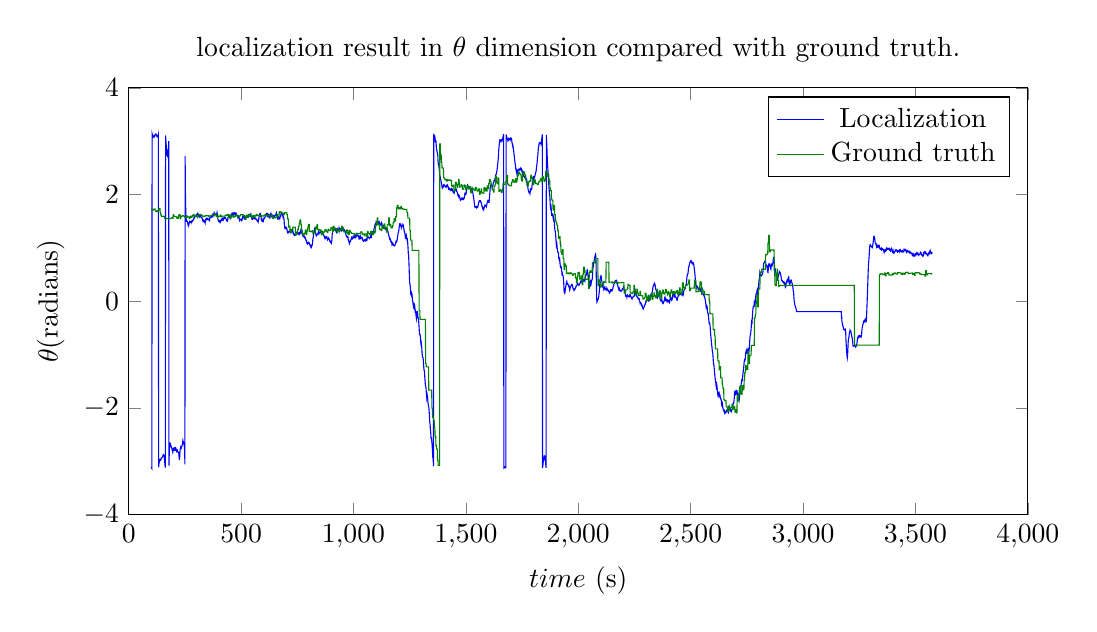 % This file was created by matplotlib v0.1.0.
% Copyright (c) 2010--2014, Nico Schlömer <nico.schloemer@gmail.com>
% All rights reserved.
% 
% The lastest updates can be retrieved from
% 
% https://github.com/nschloe/matplotlib2tikz
% 
% where you can also submit bug reports and leavecomments.
% 
\begin{tikzpicture}

\begin{axis}[
title={localization result in $\theta$ dimension compared with ground truth.},
xlabel={$time$ (s)},
ylabel={$\theta$(radians)},
xmin=0, xmax=4000,
ymin=-4, ymax=4,
axis on top,
width=13cm,
height=7cm,
legend entries={{Localization},{Ground truth}}
]
\addplot [blue]
coordinates {
(100,-3.112)
(101,-3.124)
(102,-3.124)
(103,-3.134)
(104,3.139)
(105,3.122)
(106,3.106)
(107,3.088)
(108,3.08)
(109,3.096)
(110,3.098)
(111,3.098)
(112,3.101)
(113,3.081)
(114,3.078)
(115,3.087)
(116,3.104)
(117,3.121)
(118,3.132)
(119,3.13)
(120,3.133)
(121,3.129)
(122,3.13)
(123,3.114)
(124,3.1)
(125,3.103)
(126,3.095)
(127,3.09)
(128,3.097)
(129,3.079)
(130,3.078)
(131,3.104)
(132,3.123)
(133,-3.113)
(134,-3.079)
(135,-3.034)
(136,-3.012)
(137,-2.976)
(138,-2.983)
(139,-2.98)
(140,-2.974)
(141,-2.985)
(142,-2.984)
(143,-2.973)
(144,-2.955)
(145,-2.952)
(146,-2.947)
(147,-2.934)
(148,-2.927)
(149,-2.925)
(150,-2.921)
(151,-2.909)
(152,-2.903)
(153,-2.886)
(154,-2.876)
(155,-2.874)
(156,-2.879)
(157,-2.894)
(158,-2.922)
(159,-2.952)
(160,-3.009)
(161,-3.052)
(162,-3.089)
(163,-3.122)
(164,3.11)
(165,3.029)
(166,2.973)
(167,2.92)
(168,2.85)
(169,2.795)
(170,2.746)
(171,2.733)
(172,2.724)
(173,2.771)
(174,2.803)
(175,2.79)
(176,2.847)
(177,2.877)
(178,3.001)
(179,-3.082)
(180,-2.912)
(181,-2.776)
(182,-2.692)
(183,-2.659)
(184,-2.66)
(185,-2.664)
(186,-2.681)
(187,-2.71)
(188,-2.724)
(189,-2.721)
(190,-2.743)
(191,-2.752)
(192,-2.753)
(193,-2.781)
(194,-2.806)
(195,-2.809)
(196,-2.829)
(197,-2.804)
(198,-2.776)
(199,-2.76)
(200,-2.758)
(201,-2.753)
(202,-2.773)
(203,-2.762)
(204,-2.77)
(205,-2.781)
(206,-2.795)
(207,-2.795)
(208,-2.745)
(209,-2.747)
(210,-2.759)
(211,-2.789)
(212,-2.806)
(213,-2.792)
(214,-2.793)
(215,-2.794)
(216,-2.79)
(217,-2.819)
(218,-2.826)
(219,-2.83)
(220,-2.835)
(221,-2.832)
(222,-2.842)
(223,-2.858)
(224,-2.915)
(225,-2.963)
(226,-2.959)
(227,-2.915)
(228,-2.835)
(229,-2.777)
(230,-2.756)
(231,-2.737)
(232,-2.748)
(233,-2.759)
(234,-2.745)
(235,-2.736)
(236,-2.726)
(237,-2.716)
(238,-2.698)
(239,-2.678)
(240,-2.643)
(241,-2.613)
(242,-2.631)
(243,-2.645)
(244,-2.65)
(245,-2.656)
(246,-2.687)
(247,-2.703)
(248,-2.759)
(249,-2.826)
(250,-3.058)
(251,2.72)
(252,2.143)
(253,1.828)
(254,1.681)
(255,1.576)
(256,1.526)
(257,1.497)
(258,1.499)
(259,1.503)
(260,1.501)
(261,1.496)
(262,1.479)
(263,1.453)
(264,1.469)
(265,1.463)
(266,1.448)
(267,1.423)
(268,1.44)
(269,1.462)
(270,1.481)
(271,1.495)
(272,1.49)
(273,1.481)
(274,1.485)
(275,1.493)
(276,1.495)
(277,1.489)
(278,1.476)
(279,1.494)
(280,1.49)
(281,1.497)
(282,1.505)
(283,1.501)
(284,1.497)
(285,1.505)
(286,1.519)
(287,1.536)
(288,1.539)
(289,1.536)
(290,1.55)
(291,1.58)
(292,1.593)
(293,1.582)
(294,1.574)
(295,1.589)
(296,1.601)
(297,1.601)
(298,1.604)
(299,1.607)
(300,1.616)
(301,1.62)
(302,1.626)
(303,1.615)
(304,1.622)
(305,1.63)
(306,1.64)
(307,1.648)
(308,1.638)
(309,1.63)
(310,1.619)
(311,1.623)
(312,1.617)
(313,1.613)
(314,1.605)
(315,1.595)
(316,1.58)
(317,1.585)
(318,1.597)
(319,1.594)
(320,1.601)
(321,1.576)
(322,1.575)
(323,1.572)
(324,1.567)
(325,1.564)
(326,1.561)
(327,1.555)
(328,1.52)
(329,1.514)
(330,1.507)
(331,1.492)
(332,1.494)
(333,1.51)
(334,1.501)
(335,1.51)
(336,1.502)
(337,1.503)
(338,1.482)
(339,1.476)
(340,1.464)
(341,1.5)
(342,1.52)
(343,1.533)
(344,1.548)
(345,1.555)
(346,1.556)
(347,1.558)
(348,1.558)
(349,1.536)
(350,1.546)
(351,1.551)
(352,1.552)
(353,1.543)
(354,1.541)
(355,1.527)
(356,1.528)
(357,1.53)
(358,1.521)
(359,1.537)
(360,1.527)
(361,1.551)
(362,1.569)
(363,1.579)
(364,1.574)
(365,1.577)
(366,1.578)
(367,1.573)
(368,1.585)
(369,1.588)
(370,1.603)
(371,1.615)
(372,1.596)
(373,1.593)
(374,1.585)
(375,1.617)
(376,1.619)
(377,1.624)
(378,1.625)
(379,1.641)
(380,1.659)
(381,1.645)
(382,1.625)
(383,1.622)
(384,1.622)
(385,1.631)
(386,1.621)
(387,1.623)
(388,1.625)
(389,1.623)
(390,1.626)
(391,1.638)
(392,1.635)
(393,1.659)
(394,1.63)
(395,1.6)
(396,1.573)
(397,1.539)
(398,1.529)
(399,1.51)
(400,1.495)
(401,1.493)
(402,1.504)
(403,1.512)
(404,1.51)
(405,1.494)
(406,1.485)
(407,1.471)
(408,1.473)
(409,1.493)
(410,1.505)
(411,1.522)
(412,1.512)
(413,1.515)
(414,1.519)
(415,1.529)
(416,1.553)
(417,1.543)
(418,1.528)
(419,1.538)
(420,1.546)
(421,1.532)
(422,1.548)
(423,1.555)
(424,1.552)
(425,1.562)
(426,1.554)
(427,1.555)
(428,1.562)
(429,1.569)
(430,1.569)
(431,1.558)
(432,1.548)
(433,1.543)
(434,1.532)
(435,1.512)
(436,1.513)
(437,1.506)
(438,1.5)
(439,1.5)
(440,1.516)
(441,1.546)
(442,1.568)
(443,1.573)
(444,1.573)
(445,1.579)
(446,1.584)
(447,1.582)
(448,1.578)
(449,1.573)
(450,1.569)
(451,1.555)
(452,1.576)
(453,1.6)
(454,1.602)
(455,1.62)
(456,1.624)
(457,1.62)
(458,1.63)
(459,1.642)
(460,1.632)
(461,1.63)
(462,1.649)
(463,1.652)
(464,1.645)
(465,1.628)
(466,1.622)
(467,1.645)
(468,1.647)
(469,1.661)
(470,1.661)
(471,1.646)
(472,1.637)
(473,1.624)
(474,1.611)
(475,1.616)
(476,1.627)
(477,1.652)
(478,1.646)
(479,1.642)
(480,1.627)
(481,1.613)
(482,1.603)
(483,1.595)
(484,1.595)
(485,1.585)
(486,1.565)
(487,1.571)
(488,1.596)
(489,1.602)
(490,1.589)
(491,1.567)
(492,1.541)
(493,1.513)
(494,1.52)
(495,1.52)
(496,1.522)
(497,1.53)
(498,1.532)
(499,1.529)
(500,1.54)
(501,1.536)
(502,1.523)
(503,1.538)
(504,1.54)
(505,1.532)
(506,1.548)
(507,1.579)
(508,1.607)
(509,1.611)
(510,1.592)
(511,1.574)
(512,1.567)
(513,1.561)
(514,1.574)
(515,1.561)
(516,1.55)
(517,1.537)
(518,1.534)
(519,1.538)
(520,1.551)
(521,1.556)
(522,1.576)
(523,1.585)
(524,1.58)
(525,1.588)
(526,1.6)
(527,1.596)
(528,1.584)
(529,1.588)
(530,1.587)
(531,1.603)
(532,1.582)
(533,1.59)
(534,1.6)
(535,1.608)
(536,1.593)
(537,1.595)
(538,1.593)
(539,1.593)
(540,1.599)
(541,1.606)
(542,1.639)
(543,1.642)
(544,1.621)
(545,1.589)
(546,1.572)
(547,1.566)
(548,1.537)
(549,1.534)
(550,1.535)
(551,1.543)
(552,1.544)
(553,1.55)
(554,1.563)
(555,1.562)
(556,1.566)
(557,1.561)
(558,1.564)
(559,1.544)
(560,1.544)
(561,1.543)
(562,1.55)
(563,1.556)
(564,1.552)
(565,1.547)
(566,1.549)
(567,1.542)
(568,1.528)
(569,1.519)
(570,1.518)
(571,1.52)
(572,1.52)
(573,1.503)
(574,1.507)
(575,1.508)
(576,1.491)
(577,1.515)
(578,1.52)
(579,1.566)
(580,1.576)
(581,1.6)
(582,1.623)
(583,1.634)
(584,1.64)
(585,1.647)
(586,1.647)
(587,1.625)
(588,1.604)
(589,1.576)
(590,1.531)
(591,1.512)
(592,1.508)
(593,1.508)
(594,1.512)
(595,1.498)
(596,1.502)
(597,1.526)
(598,1.517)
(599,1.505)
(600,1.52)
(601,1.548)
(602,1.543)
(603,1.549)
(604,1.558)
(605,1.561)
(606,1.573)
(607,1.585)
(608,1.61)
(609,1.623)
(610,1.63)
(611,1.634)
(612,1.638)
(613,1.645)
(614,1.647)
(615,1.609)
(616,1.589)
(617,1.583)
(618,1.584)
(619,1.617)
(620,1.606)
(621,1.625)
(622,1.629)
(623,1.622)
(624,1.618)
(625,1.596)
(626,1.568)
(627,1.564)
(628,1.559)
(629,1.57)
(630,1.597)
(631,1.629)
(632,1.638)
(633,1.648)
(634,1.632)
(635,1.612)
(636,1.594)
(637,1.58)
(638,1.576)
(639,1.587)
(640,1.598)
(641,1.58)
(642,1.586)
(643,1.592)
(644,1.598)
(645,1.58)
(646,1.575)
(647,1.59)
(648,1.586)
(649,1.595)
(650,1.607)
(651,1.607)
(652,1.607)
(653,1.617)
(654,1.619)
(655,1.63)
(656,1.641)
(657,1.658)
(658,1.644)
(659,1.612)
(660,1.591)
(661,1.577)
(662,1.56)
(663,1.537)
(664,1.535)
(665,1.558)
(666,1.576)
(667,1.575)
(668,1.572)
(669,1.564)
(670,1.559)
(671,1.554)
(672,1.544)
(673,1.565)
(674,1.586)
(675,1.608)
(676,1.615)
(677,1.607)
(678,1.634)
(679,1.64)
(680,1.655)
(681,1.657)
(682,1.642)
(683,1.634)
(684,1.628)
(685,1.617)
(686,1.589)
(687,1.604)
(688,1.582)
(689,1.577)
(690,1.567)
(691,1.524)
(692,1.467)
(693,1.416)
(694,1.387)
(695,1.401)
(696,1.394)
(697,1.37)
(698,1.366)
(699,1.38)
(700,1.383)
(701,1.385)
(702,1.356)
(703,1.355)
(704,1.354)
(705,1.319)
(706,1.302)
(707,1.283)
(708,1.279)
(709,1.284)
(710,1.293)
(711,1.285)
(712,1.289)
(713,1.311)
(714,1.313)
(715,1.312)
(716,1.321)
(717,1.313)
(718,1.322)
(719,1.321)
(720,1.313)
(721,1.314)
(722,1.284)
(723,1.293)
(724,1.298)
(725,1.308)
(726,1.315)
(727,1.31)
(728,1.321)
(729,1.338)
(730,1.315)
(731,1.298)
(732,1.271)
(733,1.276)
(734,1.257)
(735,1.252)
(736,1.239)
(737,1.245)
(738,1.25)
(739,1.242)
(740,1.248)
(741,1.26)
(742,1.27)
(743,1.276)
(744,1.271)
(745,1.28)
(746,1.258)
(747,1.258)
(748,1.265)
(749,1.265)
(750,1.265)
(751,1.293)
(752,1.291)
(753,1.283)
(754,1.271)
(755,1.258)
(756,1.255)
(757,1.277)
(758,1.281)
(759,1.272)
(760,1.259)
(761,1.269)
(762,1.283)
(763,1.278)
(764,1.302)
(765,1.321)
(766,1.303)
(767,1.306)
(768,1.308)
(769,1.292)
(770,1.302)
(771,1.31)
(772,1.278)
(773,1.251)
(774,1.234)
(775,1.22)
(776,1.219)
(777,1.21)
(778,1.212)
(779,1.214)
(780,1.23)
(781,1.204)
(782,1.192)
(783,1.194)
(784,1.199)
(785,1.183)
(786,1.182)
(787,1.168)
(788,1.153)
(789,1.139)
(790,1.131)
(791,1.133)
(792,1.103)
(793,1.089)
(794,1.076)
(795,1.071)
(796,1.079)
(797,1.079)
(798,1.082)
(799,1.105)
(800,1.104)
(801,1.1)
(802,1.084)
(803,1.082)
(804,1.084)
(805,1.061)
(806,1.058)
(807,1.052)
(808,1.029)
(809,1.029)
(810,1.019)
(811,1.035)
(812,1.022)
(813,1.013)
(814,1.034)
(815,1.04)
(816,1.044)
(817,1.066)
(818,1.099)
(819,1.153)
(820,1.18)
(821,1.204)
(822,1.231)
(823,1.261)
(824,1.298)
(825,1.316)
(826,1.344)
(827,1.361)
(828,1.371)
(829,1.34)
(830,1.315)
(831,1.301)
(832,1.275)
(833,1.248)
(834,1.235)
(835,1.223)
(836,1.227)
(837,1.252)
(838,1.251)
(839,1.255)
(840,1.258)
(841,1.254)
(842,1.26)
(843,1.286)
(844,1.305)
(845,1.302)
(846,1.296)
(847,1.274)
(848,1.291)
(849,1.292)
(850,1.292)
(851,1.29)
(852,1.295)
(853,1.303)
(854,1.29)
(855,1.291)
(856,1.304)
(857,1.276)
(858,1.266)
(859,1.266)
(860,1.275)
(861,1.276)
(862,1.285)
(863,1.275)
(864,1.271)
(865,1.258)
(866,1.263)
(867,1.236)
(868,1.228)
(869,1.227)
(870,1.214)
(871,1.202)
(872,1.187)
(873,1.189)
(874,1.171)
(875,1.172)
(876,1.19)
(877,1.209)
(878,1.205)
(879,1.205)
(880,1.212)
(881,1.211)
(882,1.186)
(883,1.167)
(884,1.154)
(885,1.166)
(886,1.155)
(887,1.158)
(888,1.164)
(889,1.183)
(890,1.176)
(891,1.17)
(892,1.165)
(893,1.142)
(894,1.131)
(895,1.12)
(896,1.118)
(897,1.124)
(898,1.12)
(899,1.096)
(900,1.094)
(901,1.097)
(902,1.089)
(903,1.121)
(904,1.159)
(905,1.236)
(906,1.274)
(907,1.291)
(908,1.316)
(909,1.341)
(910,1.353)
(911,1.352)
(912,1.369)
(913,1.377)
(914,1.373)
(915,1.364)
(916,1.364)
(917,1.353)
(918,1.367)
(919,1.367)
(920,1.361)
(921,1.352)
(922,1.312)
(923,1.316)
(924,1.303)
(925,1.331)
(926,1.329)
(927,1.361)
(928,1.364)
(929,1.354)
(930,1.345)
(931,1.343)
(932,1.341)
(933,1.339)
(934,1.342)
(935,1.361)
(936,1.329)
(937,1.363)
(938,1.363)
(939,1.367)
(940,1.366)
(941,1.362)
(942,1.355)
(943,1.346)
(944,1.332)
(945,1.325)
(946,1.328)
(947,1.338)
(948,1.325)
(949,1.339)
(950,1.332)
(951,1.337)
(952,1.358)
(953,1.374)
(954,1.361)
(955,1.361)
(956,1.353)
(957,1.346)
(958,1.342)
(959,1.34)
(960,1.321)
(961,1.313)
(962,1.323)
(963,1.318)
(964,1.29)
(965,1.264)
(966,1.25)
(967,1.24)
(968,1.227)
(969,1.221)
(970,1.208)
(971,1.205)
(972,1.2)
(973,1.205)
(974,1.208)
(975,1.206)
(976,1.188)
(977,1.144)
(978,1.145)
(979,1.127)
(980,1.111)
(981,1.093)
(982,1.081)
(983,1.098)
(984,1.11)
(985,1.109)
(986,1.127)
(987,1.142)
(988,1.14)
(989,1.151)
(990,1.165)
(991,1.172)
(992,1.191)
(993,1.181)
(994,1.187)
(995,1.175)
(996,1.17)
(997,1.177)
(998,1.194)
(999,1.21)
(1000,1.197)
(1001,1.205)
(1002,1.216)
(1003,1.218)
(1004,1.207)
(1005,1.215)
(1006,1.206)
(1007,1.226)
(1008,1.217)
(1009,1.224)
(1010,1.233)
(1011,1.21)
(1012,1.23)
(1013,1.228)
(1014,1.231)
(1015,1.231)
(1016,1.236)
(1017,1.225)
(1018,1.225)
(1019,1.23)
(1020,1.221)
(1021,1.215)
(1022,1.221)
(1023,1.225)
(1024,1.188)
(1025,1.201)
(1026,1.212)
(1027,1.204)
(1028,1.186)
(1029,1.171)
(1030,1.179)
(1031,1.202)
(1032,1.173)
(1033,1.174)
(1034,1.181)
(1035,1.187)
(1036,1.189)
(1037,1.199)
(1038,1.2)
(1039,1.182)
(1040,1.164)
(1041,1.144)
(1042,1.145)
(1043,1.144)
(1044,1.136)
(1045,1.123)
(1046,1.122)
(1047,1.142)
(1048,1.148)
(1049,1.149)
(1050,1.153)
(1051,1.155)
(1052,1.156)
(1053,1.138)
(1054,1.141)
(1055,1.133)
(1056,1.147)
(1057,1.137)
(1058,1.14)
(1059,1.157)
(1060,1.151)
(1061,1.177)
(1062,1.199)
(1063,1.199)
(1064,1.215)
(1065,1.197)
(1066,1.195)
(1067,1.198)
(1068,1.195)
(1069,1.188)
(1070,1.177)
(1071,1.186)
(1072,1.191)
(1073,1.196)
(1074,1.199)
(1075,1.195)
(1076,1.215)
(1077,1.207)
(1078,1.199)
(1079,1.196)
(1080,1.231)
(1081,1.26)
(1082,1.27)
(1083,1.277)
(1084,1.296)
(1085,1.291)
(1086,1.286)
(1087,1.284)
(1088,1.309)
(1089,1.319)
(1090,1.317)
(1091,1.348)
(1092,1.362)
(1093,1.382)
(1094,1.403)
(1095,1.42)
(1096,1.441)
(1097,1.449)
(1098,1.446)
(1099,1.457)
(1100,1.457)
(1101,1.494)
(1102,1.49)
(1103,1.452)
(1104,1.44)
(1105,1.43)
(1106,1.432)
(1107,1.438)
(1108,1.442)
(1109,1.467)
(1110,1.481)
(1111,1.477)
(1112,1.467)
(1113,1.481)
(1114,1.494)
(1115,1.487)
(1116,1.466)
(1117,1.446)
(1118,1.423)
(1119,1.433)
(1120,1.436)
(1121,1.444)
(1122,1.443)
(1123,1.455)
(1124,1.466)
(1125,1.448)
(1126,1.457)
(1127,1.442)
(1128,1.413)
(1129,1.396)
(1130,1.409)
(1131,1.406)
(1132,1.417)
(1133,1.42)
(1134,1.405)
(1135,1.377)
(1136,1.37)
(1137,1.375)
(1138,1.375)
(1139,1.383)
(1140,1.387)
(1141,1.36)
(1142,1.347)
(1143,1.345)
(1144,1.35)
(1145,1.365)
(1146,1.358)
(1147,1.359)
(1148,1.342)
(1149,1.344)
(1150,1.343)
(1151,1.348)
(1152,1.327)
(1153,1.31)
(1154,1.289)
(1155,1.267)
(1156,1.247)
(1157,1.241)
(1158,1.211)
(1159,1.207)
(1160,1.192)
(1161,1.168)
(1162,1.172)
(1163,1.159)
(1164,1.163)
(1165,1.15)
(1166,1.12)
(1167,1.107)
(1168,1.104)
(1169,1.112)
(1170,1.1)
(1171,1.072)
(1172,1.088)
(1173,1.092)
(1174,1.079)
(1175,1.067)
(1176,1.075)
(1177,1.061)
(1178,1.059)
(1179,1.047)
(1180,1.044)
(1181,1.041)
(1182,1.035)
(1183,1.037)
(1184,1.042)
(1185,1.051)
(1186,1.068)
(1187,1.077)
(1188,1.093)
(1189,1.128)
(1190,1.129)
(1191,1.127)
(1192,1.116)
(1193,1.124)
(1194,1.136)
(1195,1.179)
(1196,1.206)
(1197,1.227)
(1198,1.259)
(1199,1.283)
(1200,1.297)
(1201,1.319)
(1202,1.337)
(1203,1.374)
(1204,1.399)
(1205,1.428)
(1206,1.451)
(1207,1.448)
(1208,1.436)
(1209,1.443)
(1210,1.429)
(1211,1.4)
(1212,1.396)
(1213,1.376)
(1214,1.39)
(1215,1.408)
(1216,1.399)
(1217,1.403)
(1218,1.402)
(1219,1.407)
(1220,1.438)
(1221,1.429)
(1222,1.42)
(1223,1.39)
(1224,1.355)
(1225,1.33)
(1226,1.306)
(1227,1.309)
(1228,1.279)
(1229,1.263)
(1230,1.243)
(1231,1.184)
(1232,1.181)
(1233,1.213)
(1234,1.221)
(1235,1.235)
(1236,1.201)
(1237,1.185)
(1238,1.154)
(1239,1.134)
(1240,1.143)
(1241,1.105)
(1242,1.044)
(1243,0.968)
(1244,0.884)
(1245,0.88)
(1246,0.798)
(1247,0.687)
(1248,0.563)
(1249,0.452)
(1250,0.338)
(1251,0.325)
(1252,0.307)
(1253,0.255)
(1254,0.175)
(1255,0.128)
(1256,0.129)
(1257,0.117)
(1258,0.163)
(1259,0.153)
(1260,0.136)
(1261,0.09)
(1262,0.044)
(1263,-0.004)
(1264,-0.006)
(1265,-0.04)
(1266,-0.07)
(1267,-0.112)
(1268,-0.123)
(1269,-0.09)
(1270,-0.048)
(1271,-0.053)
(1272,-0.079)
(1273,-0.112)
(1274,-0.17)
(1275,-0.215)
(1276,-0.217)
(1277,-0.207)
(1278,-0.264)
(1279,-0.29)
(1280,-0.325)
(1281,-0.287)
(1282,-0.234)
(1283,-0.195)
(1284,-0.195)
(1285,-0.197)
(1286,-0.253)
(1287,-0.308)
(1288,-0.319)
(1289,-0.324)
(1290,-0.374)
(1291,-0.429)
(1292,-0.504)
(1293,-0.567)
(1294,-0.615)
(1295,-0.628)
(1296,-0.626)
(1297,-0.645)
(1298,-0.682)
(1299,-0.753)
(1300,-0.799)
(1301,-0.822)
(1302,-0.798)
(1303,-0.834)
(1304,-0.88)
(1305,-0.964)
(1306,-1.01)
(1307,-1.044)
(1308,-1.054)
(1309,-1.054)
(1310,-1.081)
(1311,-1.125)
(1312,-1.196)
(1313,-1.251)
(1314,-1.297)
(1315,-1.302)
(1316,-1.332)
(1317,-1.409)
(1318,-1.473)
(1319,-1.522)
(1320,-1.586)
(1321,-1.588)
(1322,-1.606)
(1323,-1.645)
(1324,-1.714)
(1325,-1.746)
(1326,-1.806)
(1327,-1.775)
(1328,-1.756)
(1329,-1.778)
(1330,-1.83)
(1331,-1.882)
(1332,-1.922)
(1333,-1.955)
(1334,-1.964)
(1335,-1.982)
(1336,-2.029)
(1337,-2.089)
(1338,-2.172)
(1339,-2.242)
(1340,-2.289)
(1341,-2.321)
(1342,-2.39)
(1343,-2.439)
(1344,-2.49)
(1345,-2.559)
(1346,-2.575)
(1347,-2.573)
(1348,-2.617)
(1349,-2.652)
(1350,-2.7)
(1351,-2.786)
(1352,-2.867)
(1353,-2.933)
(1354,-2.95)
(1355,-3.003)
(1356,-3.092)
(1357,3.139)
(1358,3.083)
(1359,3.055)
(1360,3.067)
(1361,3.101)
(1362,3.099)
(1363,3.043)
(1364,3.001)
(1365,3.008)
(1366,3.012)
(1367,3.004)
(1368,2.933)
(1369,2.872)
(1370,2.833)
(1371,2.825)
(1372,2.799)
(1373,2.785)
(1374,2.764)
(1375,2.738)
(1376,2.628)
(1377,2.576)
(1378,2.559)
(1379,2.562)
(1380,2.527)
(1381,2.492)
(1382,2.447)
(1383,2.395)
(1384,2.354)
(1385,2.331)
(1386,2.331)
(1387,2.298)
(1388,2.279)
(1389,2.259)
(1390,2.245)
(1391,2.218)
(1392,2.197)
(1393,2.171)
(1394,2.147)
(1395,2.126)
(1396,2.136)
(1397,2.127)
(1398,2.128)
(1399,2.147)
(1400,2.173)
(1401,2.175)
(1402,2.183)
(1403,2.172)
(1404,2.178)
(1405,2.179)
(1406,2.169)
(1407,2.168)
(1408,2.145)
(1409,2.14)
(1410,2.145)
(1411,2.15)
(1412,2.156)
(1413,2.145)
(1414,2.156)
(1415,2.159)
(1416,2.171)
(1417,2.164)
(1418,2.158)
(1419,2.171)
(1420,2.159)
(1421,2.145)
(1422,2.126)
(1423,2.098)
(1424,2.101)
(1425,2.099)
(1426,2.106)
(1427,2.105)
(1428,2.115)
(1429,2.106)
(1430,2.095)
(1431,2.084)
(1432,2.08)
(1433,2.075)
(1434,2.078)
(1435,2.078)
(1436,2.107)
(1437,2.115)
(1438,2.11)
(1439,2.09)
(1440,2.093)
(1441,2.072)
(1442,2.06)
(1443,2.046)
(1444,2.043)
(1445,2.038)
(1446,2.045)
(1447,2.032)
(1448,2.025)
(1449,2.04)
(1450,2.064)
(1451,2.069)
(1452,2.076)
(1453,2.105)
(1454,2.112)
(1455,2.117)
(1456,2.114)
(1457,2.101)
(1458,2.076)
(1459,2.057)
(1460,2.054)
(1461,2.046)
(1462,2.043)
(1463,2.017)
(1464,1.99)
(1465,1.993)
(1466,1.988)
(1467,1.968)
(1468,1.982)
(1469,1.969)
(1470,1.967)
(1471,1.973)
(1472,1.958)
(1473,1.938)
(1474,1.918)
(1475,1.903)
(1476,1.891)
(1477,1.896)
(1478,1.91)
(1479,1.92)
(1480,1.926)
(1481,1.921)
(1482,1.929)
(1483,1.921)
(1484,1.908)
(1485,1.906)
(1486,1.909)
(1487,1.927)
(1488,1.923)
(1489,1.928)
(1490,1.915)
(1491,1.923)
(1492,1.926)
(1493,1.935)
(1494,1.963)
(1495,1.999)
(1496,2.017)
(1497,2.009)
(1498,2.009)
(1499,2.005)
(1500,2.015)
(1501,2.012)
(1502,2.06)
(1503,2.087)
(1504,2.116)
(1505,2.127)
(1506,2.141)
(1507,2.158)
(1508,2.179)
(1509,2.172)
(1510,2.139)
(1511,2.118)
(1512,2.13)
(1513,2.123)
(1514,2.124)
(1515,2.135)
(1516,2.141)
(1517,2.132)
(1518,2.136)
(1519,2.149)
(1520,2.148)
(1521,2.138)
(1522,2.126)
(1523,2.105)
(1524,2.107)
(1525,2.107)
(1526,2.085)
(1527,2.084)
(1528,2.1)
(1529,2.071)
(1530,2.067)
(1531,2.03)
(1532,2.009)
(1533,1.974)
(1534,1.958)
(1535,1.929)
(1536,1.894)
(1537,1.864)
(1538,1.837)
(1539,1.789)
(1540,1.765)
(1541,1.762)
(1542,1.76)
(1543,1.762)
(1544,1.773)
(1545,1.771)
(1546,1.761)
(1547,1.756)
(1548,1.749)
(1549,1.763)
(1550,1.777)
(1551,1.773)
(1552,1.76)
(1553,1.763)
(1554,1.783)
(1555,1.8)
(1556,1.811)
(1557,1.852)
(1558,1.857)
(1559,1.882)
(1560,1.883)
(1561,1.878)
(1562,1.873)
(1563,1.884)
(1564,1.882)
(1565,1.883)
(1566,1.868)
(1567,1.866)
(1568,1.848)
(1569,1.835)
(1570,1.821)
(1571,1.797)
(1572,1.774)
(1573,1.774)
(1574,1.753)
(1575,1.739)
(1576,1.752)
(1577,1.754)
(1578,1.723)
(1579,1.714)
(1580,1.745)
(1581,1.743)
(1582,1.765)
(1583,1.78)
(1584,1.788)
(1585,1.805)
(1586,1.802)
(1587,1.785)
(1588,1.785)
(1589,1.787)
(1590,1.779)
(1591,1.771)
(1592,1.79)
(1593,1.807)
(1594,1.827)
(1595,1.852)
(1596,1.869)
(1597,1.879)
(1598,1.868)
(1599,1.867)
(1600,1.88)
(1601,1.874)
(1602,1.852)
(1603,1.852)
(1604,1.892)
(1605,1.943)
(1606,2.0)
(1607,2.047)
(1608,2.114)
(1609,2.134)
(1610,2.17)
(1611,2.182)
(1612,2.196)
(1613,2.188)
(1614,2.169)
(1615,2.163)
(1616,2.157)
(1617,2.151)
(1618,2.143)
(1619,2.151)
(1620,2.167)
(1621,2.189)
(1622,2.214)
(1623,2.225)
(1624,2.226)
(1625,2.259)
(1626,2.263)
(1627,2.259)
(1628,2.267)
(1629,2.293)
(1630,2.296)
(1631,2.322)
(1632,2.361)
(1633,2.369)
(1634,2.369)
(1635,2.38)
(1636,2.403)
(1637,2.409)
(1638,2.45)
(1639,2.472)
(1640,2.498)
(1641,2.555)
(1642,2.578)
(1643,2.623)
(1644,2.674)
(1645,2.724)
(1646,2.821)
(1647,2.88)
(1648,2.919)
(1649,2.949)
(1650,2.991)
(1651,3.022)
(1652,3.018)
(1653,3.014)
(1654,3.024)
(1655,3.026)
(1656,3.014)
(1657,2.997)
(1658,3.007)
(1659,3.015)
(1660,3.03)
(1661,3.033)
(1662,3.018)
(1663,3.03)
(1664,3.06)
(1665,3.078)
(1666,3.09)
(1667,3.103)
(1668,3.131)
(1669,-3.132)
(1670,-3.129)
(1671,-3.11)
(1672,-3.111)
(1673,-3.108)
(1674,-3.112)
(1675,-3.118)
(1676,-3.103)
(1677,-3.1)
(1678,-3.131)
(1679,3.128)
(1680,3.093)
(1681,3.089)
(1682,3.084)
(1683,3.043)
(1684,3.037)
(1685,3.039)
(1686,3.031)
(1687,3.009)
(1688,3.017)
(1689,3.054)
(1690,3.056)
(1691,3.039)
(1692,3.028)
(1693,3.033)
(1694,3.048)
(1695,3.049)
(1696,3.043)
(1697,3.029)
(1698,3.05)
(1699,3.061)
(1700,3.059)
(1701,3.049)
(1702,3.054)
(1703,3.046)
(1704,3.017)
(1705,2.983)
(1706,2.967)
(1707,2.931)
(1708,2.912)
(1709,2.922)
(1710,2.902)
(1711,2.856)
(1712,2.829)
(1713,2.806)
(1714,2.766)
(1715,2.737)
(1716,2.703)
(1717,2.654)
(1718,2.621)
(1719,2.582)
(1720,2.564)
(1721,2.532)
(1722,2.492)
(1723,2.463)
(1724,2.442)
(1725,2.422)
(1726,2.418)
(1727,2.389)
(1728,2.427)
(1729,2.406)
(1730,2.426)
(1731,2.443)
(1732,2.447)
(1733,2.465)
(1734,2.467)
(1735,2.465)
(1736,2.462)
(1737,2.476)
(1738,2.483)
(1739,2.479)
(1740,2.467)
(1741,2.457)
(1742,2.458)
(1743,2.466)
(1744,2.491)
(1745,2.482)
(1746,2.475)
(1747,2.48)
(1748,2.467)
(1749,2.439)
(1750,2.447)
(1751,2.434)
(1752,2.433)
(1753,2.399)
(1754,2.372)
(1755,2.374)
(1756,2.373)
(1757,2.345)
(1758,2.345)
(1759,2.338)
(1760,2.332)
(1761,2.323)
(1762,2.317)
(1763,2.327)
(1764,2.318)
(1765,2.33)
(1766,2.337)
(1767,2.311)
(1768,2.296)
(1769,2.276)
(1770,2.26)
(1771,2.268)
(1772,2.235)
(1773,2.215)
(1774,2.188)
(1775,2.171)
(1776,2.132)
(1777,2.089)
(1778,2.079)
(1779,2.072)
(1780,2.052)
(1781,2.036)
(1782,2.039)
(1783,2.038)
(1784,2.029)
(1785,2.016)
(1786,2.047)
(1787,2.079)
(1788,2.105)
(1789,2.103)
(1790,2.091)
(1791,2.101)
(1792,2.098)
(1793,2.111)
(1794,2.153)
(1795,2.196)
(1796,2.22)
(1797,2.25)
(1798,2.24)
(1799,2.256)
(1800,2.284)
(1801,2.332)
(1802,2.328)
(1803,2.323)
(1804,2.318)
(1805,2.313)
(1806,2.327)
(1807,2.355)
(1808,2.362)
(1809,2.38)
(1810,2.397)
(1811,2.415)
(1812,2.428)
(1813,2.456)
(1814,2.51)
(1815,2.527)
(1816,2.564)
(1817,2.601)
(1818,2.651)
(1819,2.71)
(1820,2.734)
(1821,2.783)
(1822,2.84)
(1823,2.881)
(1824,2.902)
(1825,2.931)
(1826,2.964)
(1827,2.965)
(1828,2.958)
(1829,2.965)
(1830,2.976)
(1831,2.975)
(1832,2.974)
(1833,2.974)
(1834,2.954)
(1835,2.971)
(1836,2.985)
(1837,3.025)
(1838,3.056)
(1839,3.089)
(1840,3.126)
(1841,-3.13)
(1842,-3.098)
(1843,-3.065)
(1844,-3.021)
(1845,-2.995)
(1846,-2.947)
(1847,-2.934)
(1848,-2.918)
(1849,-2.936)
(1850,-2.914)
(1851,-2.907)
(1852,-2.912)
(1853,-2.919)
(1854,-2.986)
(1855,-3.038)
(1856,-3.089)
(1857,-3.126)
(1858,3.12)
(1859,3.021)
(1860,2.932)
(1861,2.832)
(1862,2.696)
(1863,2.597)
(1864,2.522)
(1865,2.468)
(1866,2.407)
(1867,2.337)
(1868,2.257)
(1869,2.179)
(1870,2.11)
(1871,2.07)
(1872,2.022)
(1873,1.985)
(1874,1.932)
(1875,1.838)
(1876,1.782)
(1877,1.805)
(1878,1.808)
(1879,1.767)
(1880,1.707)
(1881,1.642)
(1882,1.609)
(1883,1.608)
(1884,1.627)
(1885,1.637)
(1886,1.635)
(1887,1.605)
(1888,1.57)
(1889,1.547)
(1890,1.567)
(1891,1.579)
(1892,1.541)
(1893,1.494)
(1894,1.443)
(1895,1.385)
(1896,1.335)
(1897,1.326)
(1898,1.29)
(1899,1.267)
(1900,1.205)
(1901,1.141)
(1902,1.08)
(1903,1.11)
(1904,1.11)
(1905,1.072)
(1906,1.013)
(1907,0.974)
(1908,0.94)
(1909,0.92)
(1910,0.916)
(1911,0.914)
(1912,0.898)
(1913,0.833)
(1914,0.792)
(1915,0.779)
(1916,0.802)
(1917,0.806)
(1918,0.767)
(1919,0.7)
(1920,0.669)
(1921,0.64)
(1922,0.632)
(1923,0.627)
(1924,0.641)
(1925,0.633)
(1926,0.579)
(1927,0.542)
(1928,0.492)
(1929,0.495)
(1930,0.508)
(1931,0.487)
(1932,0.477)
(1933,0.459)
(1934,0.43)
(1935,0.369)
(1936,0.289)
(1937,0.189)
(1938,0.157)
(1939,0.156)
(1940,0.148)
(1941,0.178)
(1942,0.202)
(1943,0.238)
(1944,0.263)
(1945,0.294)
(1946,0.316)
(1947,0.334)
(1948,0.36)
(1949,0.37)
(1950,0.336)
(1951,0.326)
(1952,0.332)
(1953,0.326)
(1954,0.326)
(1955,0.316)
(1956,0.294)
(1957,0.278)
(1958,0.279)
(1959,0.285)
(1960,0.259)
(1961,0.234)
(1962,0.212)
(1963,0.228)
(1964,0.246)
(1965,0.266)
(1966,0.276)
(1967,0.283)
(1968,0.291)
(1969,0.292)
(1970,0.311)
(1971,0.311)
(1972,0.314)
(1973,0.309)
(1974,0.296)
(1975,0.281)
(1976,0.245)
(1977,0.243)
(1978,0.234)
(1979,0.226)
(1980,0.225)
(1981,0.202)
(1982,0.207)
(1983,0.22)
(1984,0.231)
(1985,0.224)
(1986,0.234)
(1987,0.241)
(1988,0.249)
(1989,0.267)
(1990,0.267)
(1991,0.291)
(1992,0.291)
(1993,0.292)
(1994,0.299)
(1995,0.308)
(1996,0.311)
(1997,0.334)
(1998,0.326)
(1999,0.321)
(2000,0.313)
(2001,0.31)
(2002,0.304)
(2003,0.298)
(2004,0.306)
(2005,0.325)
(2006,0.327)
(2007,0.33)
(2008,0.332)
(2009,0.35)
(2010,0.377)
(2011,0.376)
(2012,0.364)
(2013,0.369)
(2014,0.377)
(2015,0.356)
(2016,0.359)
(2017,0.371)
(2018,0.367)
(2019,0.348)
(2020,0.359)
(2021,0.393)
(2022,0.381)
(2023,0.38)
(2024,0.38)
(2025,0.404)
(2026,0.404)
(2027,0.383)
(2028,0.389)
(2029,0.412)
(2030,0.398)
(2031,0.434)
(2032,0.467)
(2033,0.482)
(2034,0.492)
(2035,0.485)
(2036,0.49)
(2037,0.519)
(2038,0.534)
(2039,0.57)
(2040,0.587)
(2041,0.579)
(2042,0.537)
(2043,0.493)
(2044,0.447)
(2045,0.456)
(2046,0.421)
(2047,0.383)
(2048,0.337)
(2049,0.301)
(2050,0.277)
(2051,0.295)
(2052,0.334)
(2053,0.355)
(2054,0.31)
(2055,0.288)
(2056,0.292)
(2057,0.327)
(2058,0.353)
(2059,0.385)
(2060,0.385)
(2061,0.396)
(2062,0.411)
(2063,0.456)
(2064,0.538)
(2065,0.647)
(2066,0.66)
(2067,0.651)
(2068,0.672)
(2069,0.707)
(2070,0.736)
(2071,0.77)
(2072,0.789)
(2073,0.809)
(2074,0.844)
(2075,0.859)
(2076,0.876)
(2077,0.884)
(2078,0.849)
(2079,0.74)
(2080,0.51)
(2081,0.245)
(2082,0.059)
(2083,-0.019)
(2084,-0.013)
(2085,0.017)
(2086,0.03)
(2087,0.024)
(2088,0.029)
(2089,0.045)
(2090,0.067)
(2091,0.079)
(2092,0.117)
(2093,0.153)
(2094,0.196)
(2095,0.259)
(2096,0.33)
(2097,0.389)
(2098,0.42)
(2099,0.461)
(2100,0.468)
(2101,0.476)
(2102,0.46)
(2103,0.433)
(2104,0.399)
(2105,0.367)
(2106,0.341)
(2107,0.322)
(2108,0.306)
(2109,0.278)
(2110,0.287)
(2111,0.273)
(2112,0.255)
(2113,0.241)
(2114,0.213)
(2115,0.222)
(2116,0.239)
(2117,0.259)
(2118,0.268)
(2119,0.255)
(2120,0.239)
(2121,0.234)
(2122,0.221)
(2123,0.226)
(2124,0.226)
(2125,0.23)
(2126,0.219)
(2127,0.245)
(2128,0.234)
(2129,0.217)
(2130,0.222)
(2131,0.215)
(2132,0.206)
(2133,0.201)
(2134,0.205)
(2135,0.201)
(2136,0.193)
(2137,0.17)
(2138,0.157)
(2139,0.152)
(2140,0.172)
(2141,0.174)
(2142,0.173)
(2143,0.196)
(2144,0.212)
(2145,0.208)
(2146,0.21)
(2147,0.214)
(2148,0.204)
(2149,0.215)
(2150,0.214)
(2151,0.2)
(2152,0.207)
(2153,0.226)
(2154,0.236)
(2155,0.262)
(2156,0.283)
(2157,0.292)
(2158,0.309)
(2159,0.326)
(2160,0.329)
(2161,0.342)
(2162,0.359)
(2163,0.367)
(2164,0.379)
(2165,0.386)
(2166,0.387)
(2167,0.383)
(2168,0.389)
(2169,0.394)
(2170,0.394)
(2171,0.379)
(2172,0.367)
(2173,0.351)
(2174,0.312)
(2175,0.309)
(2176,0.294)
(2177,0.276)
(2178,0.25)
(2179,0.247)
(2180,0.228)
(2181,0.242)
(2182,0.248)
(2183,0.222)
(2184,0.203)
(2185,0.196)
(2186,0.195)
(2187,0.196)
(2188,0.199)
(2189,0.189)
(2190,0.184)
(2191,0.193)
(2192,0.199)
(2193,0.205)
(2194,0.203)
(2195,0.213)
(2196,0.226)
(2197,0.236)
(2198,0.238)
(2199,0.239)
(2200,0.242)
(2201,0.27)
(2202,0.263)
(2203,0.24)
(2204,0.222)
(2205,0.2)
(2206,0.185)
(2207,0.176)
(2208,0.165)
(2209,0.138)
(2210,0.103)
(2211,0.109)
(2212,0.111)
(2213,0.107)
(2214,0.097)
(2215,0.108)
(2216,0.106)
(2217,0.079)
(2218,0.098)
(2219,0.113)
(2220,0.106)
(2221,0.103)
(2222,0.098)
(2223,0.097)
(2224,0.09)
(2225,0.09)
(2226,0.081)
(2227,0.082)
(2228,0.1)
(2229,0.096)
(2230,0.125)
(2231,0.128)
(2232,0.099)
(2233,0.091)
(2234,0.093)
(2235,0.083)
(2236,0.069)
(2237,0.06)
(2238,0.055)
(2239,0.044)
(2240,0.062)
(2241,0.062)
(2242,0.063)
(2243,0.078)
(2244,0.084)
(2245,0.089)
(2246,0.089)
(2247,0.097)
(2248,0.095)
(2249,0.097)
(2250,0.133)
(2251,0.159)
(2252,0.187)
(2253,0.202)
(2254,0.18)
(2255,0.157)
(2256,0.149)
(2257,0.136)
(2258,0.117)
(2259,0.106)
(2260,0.118)
(2261,0.093)
(2262,0.08)
(2263,0.078)
(2264,0.067)
(2265,0.064)
(2266,0.063)
(2267,0.045)
(2268,0.05)
(2269,0.051)
(2270,0.051)
(2271,0.048)
(2272,0.012)
(2273,0.002)
(2274,-0.01)
(2275,-0.04)
(2276,-0.035)
(2277,-0.035)
(2278,-0.031)
(2279,-0.04)
(2280,-0.061)
(2281,-0.064)
(2282,-0.076)
(2283,-0.069)
(2284,-0.078)
(2285,-0.093)
(2286,-0.12)
(2287,-0.135)
(2288,-0.137)
(2289,-0.145)
(2290,-0.133)
(2291,-0.123)
(2292,-0.119)
(2293,-0.107)
(2294,-0.1)
(2295,-0.077)
(2296,-0.076)
(2297,-0.056)
(2298,-0.057)
(2299,-0.042)
(2300,-0.019)
(2301,-0.003)
(2302,-0.009)
(2303,0.001)
(2304,0.032)
(2305,0.036)
(2306,0.045)
(2307,0.062)
(2308,0.063)
(2309,0.061)
(2310,0.05)
(2311,0.067)
(2312,0.038)
(2313,0.008)
(2314,8.694e-05)
(2315,0.005)
(2316,0.029)
(2317,0.04)
(2318,0.058)
(2319,0.082)
(2320,0.094)
(2321,0.103)
(2322,0.08)
(2323,0.114)
(2324,0.136)
(2325,0.138)
(2326,0.145)
(2327,0.146)
(2328,0.157)
(2329,0.172)
(2330,0.192)
(2331,0.216)
(2332,0.253)
(2333,0.276)
(2334,0.279)
(2335,0.3)
(2336,0.306)
(2337,0.322)
(2338,0.322)
(2339,0.314)
(2340,0.329)
(2341,0.316)
(2342,0.303)
(2343,0.268)
(2344,0.25)
(2345,0.22)
(2346,0.213)
(2347,0.203)
(2348,0.173)
(2349,0.144)
(2350,0.113)
(2351,0.083)
(2352,0.065)
(2353,0.074)
(2354,0.095)
(2355,0.114)
(2356,0.108)
(2357,0.119)
(2358,0.142)
(2359,0.157)
(2360,0.142)
(2361,0.142)
(2362,0.124)
(2363,0.09)
(2364,0.046)
(2365,0.025)
(2366,0.009)
(2367,0.005)
(2368,0.02)
(2369,0.017)
(2370,0.027)
(2371,0.019)
(2372,0.025)
(2373,-0.003)
(2374,-0.022)
(2375,-0.033)
(2376,-0.025)
(2377,-0.039)
(2378,-0.043)
(2379,-0.036)
(2380,-0.015)
(2381,-0.015)
(2382,0.005)
(2383,0.016)
(2384,0.041)
(2385,0.066)
(2386,0.079)
(2387,0.058)
(2388,0.032)
(2389,0.042)
(2390,0.045)
(2391,0.03)
(2392,0.015)
(2393,0.02)
(2394,0.008)
(2395,0.022)
(2396,0.023)
(2397,0.016)
(2398,0.002)
(2399,0.016)
(2400,0.009)
(2401,-0.003)
(2402,-0.008)
(2403,-0.015)
(2404,-0.001)
(2405,-0.016)
(2406,0.006)
(2407,-0.004)
(2408,0.012)
(2409,0.038)
(2410,0.061)
(2411,0.076)
(2412,0.065)
(2413,0.054)
(2414,0.047)
(2415,0.025)
(2416,0.016)
(2417,0.023)
(2418,0.042)
(2419,0.092)
(2420,0.11)
(2421,0.144)
(2422,0.127)
(2423,0.1)
(2424,0.101)
(2425,0.111)
(2426,0.094)
(2427,0.08)
(2428,0.085)
(2429,0.092)
(2430,0.117)
(2431,0.087)
(2432,0.081)
(2433,0.082)
(2434,0.068)
(2435,0.063)
(2436,0.061)
(2437,0.056)
(2438,0.026)
(2439,0.023)
(2440,0.019)
(2441,0.023)
(2442,0.051)
(2443,0.082)
(2444,0.083)
(2445,0.101)
(2446,0.114)
(2447,0.118)
(2448,0.113)
(2449,0.137)
(2450,0.157)
(2451,0.154)
(2452,0.156)
(2453,0.15)
(2454,0.136)
(2455,0.143)
(2456,0.146)
(2457,0.133)
(2458,0.13)
(2459,0.142)
(2460,0.143)
(2461,0.123)
(2462,0.128)
(2463,0.14)
(2464,0.132)
(2465,0.12)
(2466,0.109)
(2467,0.122)
(2468,0.144)
(2469,0.17)
(2470,0.207)
(2471,0.211)
(2472,0.223)
(2473,0.24)
(2474,0.234)
(2475,0.254)
(2476,0.263)
(2477,0.29)
(2478,0.29)
(2479,0.307)
(2480,0.319)
(2481,0.326)
(2482,0.358)
(2483,0.425)
(2484,0.465)
(2485,0.484)
(2486,0.507)
(2487,0.508)
(2488,0.515)
(2489,0.548)
(2490,0.606)
(2491,0.639)
(2492,0.64)
(2493,0.661)
(2494,0.677)
(2495,0.703)
(2496,0.713)
(2497,0.73)
(2498,0.731)
(2499,0.746)
(2500,0.735)
(2501,0.737)
(2502,0.748)
(2503,0.737)
(2504,0.733)
(2505,0.721)
(2506,0.732)
(2507,0.722)
(2508,0.717)
(2509,0.706)
(2510,0.72)
(2511,0.719)
(2512,0.704)
(2513,0.709)
(2514,0.685)
(2515,0.655)
(2516,0.618)
(2517,0.583)
(2518,0.556)
(2519,0.501)
(2520,0.459)
(2521,0.397)
(2522,0.364)
(2523,0.313)
(2524,0.291)
(2525,0.278)
(2526,0.26)
(2527,0.276)
(2528,0.284)
(2529,0.278)
(2530,0.269)
(2531,0.265)
(2532,0.248)
(2533,0.226)
(2534,0.22)
(2535,0.217)
(2536,0.227)
(2537,0.222)
(2538,0.23)
(2539,0.248)
(2540,0.24)
(2541,0.23)
(2542,0.216)
(2543,0.204)
(2544,0.215)
(2545,0.203)
(2546,0.194)
(2547,0.215)
(2548,0.231)
(2549,0.248)
(2550,0.251)
(2551,0.24)
(2552,0.227)
(2553,0.173)
(2554,0.179)
(2555,0.154)
(2556,0.131)
(2557,0.123)
(2558,0.124)
(2559,0.103)
(2560,0.106)
(2561,0.086)
(2562,0.084)
(2563,0.056)
(2564,0.053)
(2565,0.027)
(2566,-0.013)
(2567,-0.024)
(2568,-0.076)
(2569,-0.109)
(2570,-0.09)
(2571,-0.077)
(2572,-0.08)
(2573,-0.098)
(2574,-0.136)
(2575,-0.176)
(2576,-0.208)
(2577,-0.239)
(2578,-0.249)
(2579,-0.246)
(2580,-0.306)
(2581,-0.351)
(2582,-0.404)
(2583,-0.399)
(2584,-0.408)
(2585,-0.423)
(2586,-0.45)
(2587,-0.491)
(2588,-0.569)
(2589,-0.612)
(2590,-0.664)
(2591,-0.695)
(2592,-0.753)
(2593,-0.801)
(2594,-0.835)
(2595,-0.866)
(2596,-0.914)
(2597,-0.946)
(2598,-0.962)
(2599,-1.004)
(2600,-1.066)
(2601,-1.132)
(2602,-1.184)
(2603,-1.185)
(2604,-1.216)
(2605,-1.266)
(2606,-1.317)
(2607,-1.36)
(2608,-1.414)
(2609,-1.445)
(2610,-1.486)
(2611,-1.5)
(2612,-1.536)
(2613,-1.58)
(2614,-1.606)
(2615,-1.585)
(2616,-1.561)
(2617,-1.583)
(2618,-1.637)
(2619,-1.668)
(2620,-1.713)
(2621,-1.758)
(2622,-1.749)
(2623,-1.711)
(2624,-1.718)
(2625,-1.732)
(2626,-1.782)
(2627,-1.771)
(2628,-1.741)
(2629,-1.758)
(2630,-1.757)
(2631,-1.771)
(2632,-1.81)
(2633,-1.828)
(2634,-1.834)
(2635,-1.833)
(2636,-1.849)
(2637,-1.891)
(2638,-1.947)
(2639,-1.958)
(2640,-1.936)
(2641,-1.92)
(2642,-1.951)
(2643,-1.99)
(2644,-2.018)
(2645,-2.027)
(2646,-2.034)
(2647,-2.038)
(2648,-2.059)
(2649,-2.055)
(2650,-2.072)
(2651,-2.089)
(2652,-2.072)
(2653,-2.088)
(2654,-2.088)
(2655,-2.088)
(2656,-2.094)
(2657,-2.077)
(2658,-2.074)
(2659,-2.073)
(2660,-2.053)
(2661,-2.042)
(2662,-2.034)
(2663,-2.048)
(2664,-2.041)
(2665,-2.048)
(2666,-2.048)
(2667,-2.086)
(2668,-2.093)
(2669,-2.079)
(2670,-2.056)
(2671,-2.007)
(2672,-1.982)
(2673,-1.998)
(2674,-2.012)
(2675,-1.998)
(2676,-2.01)
(2677,-2.024)
(2678,-2.055)
(2679,-2.056)
(2680,-2.073)
(2681,-2.076)
(2682,-2.071)
(2683,-2.046)
(2684,-2.033)
(2685,-2.023)
(2686,-2.02)
(2687,-2.005)
(2688,-1.965)
(2689,-1.915)
(2690,-1.908)
(2691,-1.911)
(2692,-1.896)
(2693,-1.868)
(2694,-1.821)
(2695,-1.749)
(2696,-1.695)
(2697,-1.693)
(2698,-1.743)
(2699,-1.748)
(2700,-1.708)
(2701,-1.688)
(2702,-1.675)
(2703,-1.674)
(2704,-1.715)
(2705,-1.739)
(2706,-1.749)
(2707,-1.748)
(2708,-1.721)
(2709,-1.743)
(2710,-1.79)
(2711,-1.814)
(2712,-1.796)
(2713,-1.791)
(2714,-1.782)
(2715,-1.819)
(2716,-1.851)
(2717,-1.822)
(2718,-1.768)
(2719,-1.716)
(2720,-1.674)
(2721,-1.675)
(2722,-1.673)
(2723,-1.649)
(2724,-1.595)
(2725,-1.55)
(2726,-1.522)
(2727,-1.477)
(2728,-1.468)
(2729,-1.494)
(2730,-1.489)
(2731,-1.456)
(2732,-1.387)
(2733,-1.35)
(2734,-1.302)
(2735,-1.305)
(2736,-1.25)
(2737,-1.204)
(2738,-1.141)
(2739,-1.119)
(2740,-1.1)
(2741,-1.091)
(2742,-1.105)
(2743,-1.088)
(2744,-1.014)
(2745,-0.97)
(2746,-0.952)
(2747,-0.978)
(2748,-0.976)
(2749,-0.952)
(2750,-0.929)
(2751,-0.903)
(2752,-0.922)
(2753,-0.945)
(2754,-0.975)
(2755,-0.975)
(2756,-0.968)
(2757,-0.927)
(2758,-0.892)
(2759,-0.896)
(2760,-0.918)
(2761,-0.879)
(2762,-0.813)
(2763,-0.731)
(2764,-0.674)
(2765,-0.643)
(2766,-0.621)
(2767,-0.61)
(2768,-0.579)
(2769,-0.515)
(2770,-0.458)
(2771,-0.395)
(2772,-0.406)
(2773,-0.41)
(2774,-0.326)
(2775,-0.273)
(2776,-0.204)
(2777,-0.156)
(2778,-0.112)
(2779,-0.104)
(2780,-0.106)
(2781,-0.104)
(2782,-0.079)
(2783,-0.03)
(2784,-0.047)
(2785,-0.078)
(2786,-0.083)
(2787,-0.029)
(2788,0.021)
(2789,0.064)
(2790,0.102)
(2791,0.132)
(2792,0.142)
(2793,0.151)
(2794,0.149)
(2795,0.2)
(2796,0.211)
(2797,0.145)
(2798,0.122)
(2799,0.124)
(2800,0.179)
(2801,0.23)
(2802,0.265)
(2803,0.323)
(2804,0.379)
(2805,0.412)
(2806,0.441)
(2807,0.467)
(2808,0.538)
(2809,0.522)
(2810,0.509)
(2811,0.504)
(2812,0.48)
(2813,0.48)
(2814,0.491)
(2815,0.491)
(2816,0.481)
(2817,0.489)
(2818,0.499)
(2819,0.511)
(2820,0.517)
(2821,0.536)
(2822,0.557)
(2823,0.607)
(2824,0.661)
(2825,0.707)
(2826,0.718)
(2827,0.718)
(2828,0.73)
(2829,0.733)
(2830,0.753)
(2831,0.754)
(2832,0.748)
(2833,0.73)
(2834,0.69)
(2835,0.68)
(2836,0.662)
(2837,0.675)
(2838,0.669)
(2839,0.672)
(2840,0.665)
(2841,0.649)
(2842,0.615)
(2843,0.566)
(2844,0.529)
(2845,0.581)
(2846,0.637)
(2847,0.675)
(2848,0.667)
(2849,0.677)
(2850,0.699)
(2851,0.696)
(2852,0.681)
(2853,0.67)
(2854,0.646)
(2855,0.635)
(2856,0.609)
(2857,0.6)
(2858,0.657)
(2859,0.689)
(2860,0.68)
(2861,0.669)
(2862,0.664)
(2863,0.676)
(2864,0.694)
(2865,0.698)
(2866,0.704)
(2867,0.75)
(2868,0.805)
(2869,0.821)
(2870,0.823)
(2871,0.782)
(2872,0.732)
(2873,0.666)
(2874,0.621)
(2875,0.61)
(2876,0.607)
(2877,0.586)
(2878,0.554)
(2879,0.537)
(2880,0.498)
(2881,0.466)
(2882,0.446)
(2883,0.437)
(2884,0.39)
(2885,0.388)
(2886,0.393)
(2887,0.415)
(2888,0.451)
(2889,0.463)
(2890,0.464)
(2891,0.471)
(2892,0.502)
(2893,0.515)
(2894,0.528)
(2895,0.554)
(2896,0.548)
(2897,0.544)
(2898,0.536)
(2899,0.528)
(2900,0.514)
(2901,0.488)
(2902,0.472)
(2903,0.442)
(2904,0.415)
(2905,0.391)
(2906,0.393)
(2907,0.388)
(2908,0.381)
(2909,0.369)
(2910,0.365)
(2911,0.356)
(2912,0.36)
(2913,0.35)
(2914,0.362)
(2915,0.357)
(2916,0.359)
(2917,0.358)
(2918,0.349)
(2919,0.31)
(2920,0.282)
(2921,0.273)
(2922,0.261)
(2923,0.27)
(2924,0.293)
(2925,0.333)
(2926,0.352)
(2927,0.362)
(2928,0.369)
(2929,0.389)
(2930,0.408)
(2931,0.408)
(2932,0.403)
(2933,0.381)
(2934,0.412)
(2935,0.451)
(2936,0.457)
(2937,0.421)
(2938,0.385)
(2939,0.378)
(2940,0.332)
(2941,0.319)
(2942,0.325)
(2943,0.336)
(2944,0.368)
(2945,0.383)
(2946,0.386)
(2947,0.398)
(2948,0.394)
(2949,0.367)
(2950,0.348)
(2951,0.341)
(2952,0.322)
(2953,0.298)
(2954,0.278)
(2955,0.262)
(2956,0.215)
(2957,0.188)
(2958,0.172)
(2959,0.106)
(2960,0.045)
(2961,-0.009)
(2962,-0.033)
(2963,-0.047)
(2964,-0.077)
(2965,-0.087)
(2966,-0.104)
(2967,-0.108)
(2968,-0.125)
(2969,-0.144)
(2970,-0.166)
(2971,-0.196)
(2972,-0.196)
(2973,-0.196)
(2974,-0.196)
(2975,-0.196)
(2976,-0.196)
(2977,-0.196)
(2978,-0.196)
(2979,-0.196)
(2980,-0.196)
(2981,-0.196)
(2982,-0.196)
(2983,-0.196)
(2984,-0.196)
(2985,-0.196)
(2986,-0.196)
(2987,-0.196)
(2988,-0.196)
(2989,-0.196)
(2990,-0.196)
(2991,-0.196)
(2992,-0.196)
(2993,-0.196)
(2994,-0.196)
(2995,-0.196)
(2996,-0.196)
(2997,-0.196)
(2998,-0.196)
(2999,-0.196)
(3000,-0.196)
(3001,-0.196)
(3002,-0.196)
(3003,-0.196)
(3004,-0.196)
(3005,-0.196)
(3006,-0.196)
(3007,-0.196)
(3008,-0.196)
(3009,-0.196)
(3010,-0.196)
(3011,-0.196)
(3012,-0.196)
(3013,-0.196)
(3014,-0.196)
(3015,-0.196)
(3016,-0.196)
(3017,-0.196)
(3018,-0.196)
(3019,-0.196)
(3020,-0.196)
(3021,-0.196)
(3022,-0.196)
(3023,-0.196)
(3024,-0.196)
(3025,-0.196)
(3026,-0.196)
(3027,-0.196)
(3028,-0.196)
(3029,-0.196)
(3030,-0.196)
(3031,-0.196)
(3032,-0.196)
(3033,-0.196)
(3034,-0.196)
(3035,-0.196)
(3036,-0.196)
(3037,-0.196)
(3038,-0.196)
(3039,-0.196)
(3040,-0.196)
(3041,-0.196)
(3042,-0.196)
(3043,-0.196)
(3044,-0.196)
(3045,-0.196)
(3046,-0.196)
(3047,-0.196)
(3048,-0.196)
(3049,-0.196)
(3050,-0.196)
(3051,-0.196)
(3052,-0.196)
(3053,-0.196)
(3054,-0.196)
(3055,-0.196)
(3056,-0.196)
(3057,-0.196)
(3058,-0.196)
(3059,-0.196)
(3060,-0.196)
(3061,-0.196)
(3062,-0.196)
(3063,-0.196)
(3064,-0.196)
(3065,-0.196)
(3066,-0.196)
(3067,-0.196)
(3068,-0.196)
(3069,-0.196)
(3070,-0.196)
(3071,-0.196)
(3072,-0.196)
(3073,-0.196)
(3074,-0.196)
(3075,-0.196)
(3076,-0.196)
(3077,-0.196)
(3078,-0.196)
(3079,-0.196)
(3080,-0.196)
(3081,-0.196)
(3082,-0.196)
(3083,-0.196)
(3084,-0.196)
(3085,-0.196)
(3086,-0.196)
(3087,-0.196)
(3088,-0.196)
(3089,-0.196)
(3090,-0.196)
(3091,-0.196)
(3092,-0.196)
(3093,-0.196)
(3094,-0.196)
(3095,-0.196)
(3096,-0.196)
(3097,-0.196)
(3098,-0.196)
(3099,-0.196)
(3100,-0.196)
(3101,-0.196)
(3102,-0.196)
(3103,-0.196)
(3104,-0.196)
(3105,-0.196)
(3106,-0.196)
(3107,-0.196)
(3108,-0.196)
(3109,-0.196)
(3110,-0.196)
(3111,-0.196)
(3112,-0.196)
(3113,-0.196)
(3114,-0.196)
(3115,-0.196)
(3116,-0.196)
(3117,-0.196)
(3118,-0.196)
(3119,-0.196)
(3120,-0.196)
(3121,-0.196)
(3122,-0.196)
(3123,-0.196)
(3124,-0.196)
(3125,-0.196)
(3126,-0.196)
(3127,-0.196)
(3128,-0.196)
(3129,-0.196)
(3130,-0.196)
(3131,-0.196)
(3132,-0.196)
(3133,-0.196)
(3134,-0.196)
(3135,-0.196)
(3136,-0.196)
(3137,-0.196)
(3138,-0.196)
(3139,-0.196)
(3140,-0.196)
(3141,-0.196)
(3142,-0.196)
(3143,-0.196)
(3144,-0.196)
(3145,-0.196)
(3146,-0.196)
(3147,-0.196)
(3148,-0.196)
(3149,-0.196)
(3150,-0.196)
(3151,-0.196)
(3152,-0.196)
(3153,-0.196)
(3154,-0.196)
(3155,-0.196)
(3156,-0.196)
(3157,-0.196)
(3158,-0.196)
(3159,-0.196)
(3160,-0.196)
(3161,-0.196)
(3162,-0.196)
(3163,-0.196)
(3164,-0.196)
(3165,-0.196)
(3166,-0.196)
(3167,-0.196)
(3168,-0.196)
(3169,-0.196)
(3170,-0.196)
(3171,-0.29)
(3172,-0.291)
(3173,-0.373)
(3174,-0.399)
(3175,-0.428)
(3176,-0.425)
(3177,-0.468)
(3178,-0.48)
(3179,-0.484)
(3180,-0.52)
(3181,-0.52)
(3182,-0.536)
(3183,-0.54)
(3184,-0.54)
(3185,-0.54)
(3186,-0.54)
(3187,-0.523)
(3188,-0.521)
(3189,-0.536)
(3190,-0.59)
(3191,-0.731)
(3192,-0.798)
(3193,-0.884)
(3194,-0.933)
(3195,-0.989)
(3196,-1.029)
(3197,-1.064)
(3198,-1.034)
(3199,-0.955)
(3200,-0.85)
(3201,-0.76)
(3202,-0.718)
(3203,-0.697)
(3204,-0.673)
(3205,-0.634)
(3206,-0.599)
(3207,-0.589)
(3208,-0.576)
(3209,-0.548)
(3210,-0.558)
(3211,-0.555)
(3212,-0.553)
(3213,-0.579)
(3214,-0.594)
(3215,-0.623)
(3216,-0.64)
(3217,-0.662)
(3218,-0.679)
(3219,-0.698)
(3220,-0.727)
(3221,-0.763)
(3222,-0.819)
(3223,-0.844)
(3224,-0.842)
(3225,-0.836)
(3226,-0.841)
(3227,-0.841)
(3228,-0.836)
(3229,-0.838)
(3230,-0.84)
(3231,-0.835)
(3232,-0.835)
(3233,-0.843)
(3234,-0.858)
(3235,-0.854)
(3236,-0.846)
(3237,-0.84)
(3238,-0.826)
(3239,-0.815)
(3240,-0.782)
(3241,-0.743)
(3242,-0.712)
(3243,-0.679)
(3244,-0.675)
(3245,-0.682)
(3246,-0.665)
(3247,-0.657)
(3248,-0.648)
(3249,-0.648)
(3250,-0.666)
(3251,-0.656)
(3252,-0.644)
(3253,-0.644)
(3254,-0.648)
(3255,-0.65)
(3256,-0.664)
(3257,-0.673)
(3258,-0.677)
(3259,-0.659)
(3260,-0.642)
(3261,-0.593)
(3262,-0.545)
(3263,-0.508)
(3264,-0.479)
(3265,-0.468)
(3266,-0.439)
(3267,-0.435)
(3268,-0.406)
(3269,-0.386)
(3270,-0.377)
(3271,-0.384)
(3272,-0.39)
(3273,-0.39)
(3274,-0.355)
(3275,-0.354)
(3276,-0.348)
(3277,-0.341)
(3278,-0.361)
(3279,-0.365)
(3280,-0.386)
(3281,-0.379)
(3282,-0.342)
(3283,-0.253)
(3284,-0.154)
(3285,-0.04)
(3286,0.074)
(3287,0.197)
(3288,0.319)
(3289,0.445)
(3290,0.565)
(3291,0.66)
(3292,0.728)
(3293,0.783)
(3294,0.841)
(3295,0.912)
(3296,0.98)
(3297,1.028)
(3298,1.057)
(3299,1.06)
(3300,1.053)
(3301,1.043)
(3302,1.038)
(3303,1.032)
(3304,1.027)
(3305,1.025)
(3306,1.015)
(3307,1.012)
(3308,1.005)
(3309,1.015)
(3310,1.045)
(3311,1.071)
(3312,1.108)
(3313,1.135)
(3314,1.188)
(3315,1.213)
(3316,1.211)
(3317,1.214)
(3318,1.207)
(3319,1.175)
(3320,1.135)
(3321,1.095)
(3322,1.091)
(3323,1.088)
(3324,1.078)
(3325,1.054)
(3326,1.042)
(3327,1.02)
(3328,1.032)
(3329,1.054)
(3330,1.047)
(3331,1.039)
(3332,1.022)
(3333,1.008)
(3334,1.006)
(3335,1.022)
(3336,1.035)
(3337,1.049)
(3338,1.049)
(3339,1.041)
(3340,1.017)
(3341,0.999)
(3342,0.982)
(3343,0.983)
(3344,0.973)
(3345,0.973)
(3346,0.975)
(3347,0.984)
(3348,0.974)
(3349,0.984)
(3350,0.966)
(3351,0.976)
(3352,0.98)
(3353,0.987)
(3354,0.985)
(3355,0.979)
(3356,0.97)
(3357,0.96)
(3358,0.964)
(3359,0.956)
(3360,0.924)
(3361,0.915)
(3362,0.931)
(3363,0.954)
(3364,0.962)
(3365,0.958)
(3366,0.938)
(3367,0.936)
(3368,0.938)
(3369,0.974)
(3370,0.981)
(3371,0.988)
(3372,0.979)
(3373,0.995)
(3374,0.985)
(3375,0.988)
(3376,0.981)
(3377,0.972)
(3378,0.971)
(3379,0.98)
(3380,0.984)
(3381,0.992)
(3382,0.994)
(3383,0.975)
(3384,0.968)
(3385,0.98)
(3386,0.974)
(3387,0.959)
(3388,0.953)
(3389,0.944)
(3390,0.955)
(3391,0.962)
(3392,0.979)
(3393,0.978)
(3394,0.987)
(3395,0.967)
(3396,0.952)
(3397,0.931)
(3398,0.934)
(3399,0.917)
(3400,0.922)
(3401,0.943)
(3402,0.92)
(3403,0.903)
(3404,0.896)
(3405,0.901)
(3406,0.925)
(3407,0.923)
(3408,0.933)
(3409,0.936)
(3410,0.934)
(3411,0.963)
(3412,0.964)
(3413,0.958)
(3414,0.953)
(3415,0.958)
(3416,0.948)
(3417,0.939)
(3418,0.939)
(3419,0.944)
(3420,0.934)
(3421,0.917)
(3422,0.919)
(3423,0.937)
(3424,0.948)
(3425,0.953)
(3426,0.952)
(3427,0.953)
(3428,0.957)
(3429,0.94)
(3430,0.961)
(3431,0.962)
(3432,0.968)
(3433,0.958)
(3434,0.951)
(3435,0.931)
(3436,0.927)
(3437,0.925)
(3438,0.936)
(3439,0.943)
(3440,0.948)
(3441,0.942)
(3442,0.93)
(3443,0.94)
(3444,0.931)
(3445,0.93)
(3446,0.929)
(3447,0.926)
(3448,0.943)
(3449,0.963)
(3450,0.946)
(3451,0.946)
(3452,0.946)
(3453,0.944)
(3454,0.947)
(3455,0.972)
(3456,0.97)
(3457,0.956)
(3458,0.958)
(3459,0.946)
(3460,0.924)
(3461,0.93)
(3462,0.918)
(3463,0.925)
(3464,0.93)
(3465,0.942)
(3466,0.935)
(3467,0.938)
(3468,0.939)
(3469,0.928)
(3470,0.933)
(3471,0.94)
(3472,0.937)
(3473,0.921)
(3474,0.917)
(3475,0.907)
(3476,0.913)
(3477,0.92)
(3478,0.911)
(3479,0.904)
(3480,0.896)
(3481,0.9)
(3482,0.906)
(3483,0.906)
(3484,0.9)
(3485,0.882)
(3486,0.864)
(3487,0.874)
(3488,0.869)
(3489,0.877)
(3490,0.888)
(3491,0.879)
(3492,0.866)
(3493,0.849)
(3494,0.852)
(3495,0.859)
(3496,0.845)
(3497,0.844)
(3498,0.867)
(3499,0.892)
(3500,0.89)
(3501,0.877)
(3502,0.87)
(3503,0.89)
(3504,0.897)
(3505,0.905)
(3506,0.891)
(3507,0.882)
(3508,0.887)
(3509,0.892)
(3510,0.905)
(3511,0.906)
(3512,0.888)
(3513,0.866)
(3514,0.86)
(3515,0.871)
(3516,0.877)
(3517,0.88)
(3518,0.876)
(3519,0.876)
(3520,0.885)
(3521,0.892)
(3522,0.913)
(3523,0.906)
(3524,0.911)
(3525,0.899)
(3526,0.9)
(3527,0.879)
(3528,0.864)
(3529,0.862)
(3530,0.866)
(3531,0.86)
(3532,0.845)
(3533,0.842)
(3534,0.846)
(3535,0.859)
(3536,0.888)
(3537,0.878)
(3538,0.895)
(3539,0.912)
(3540,0.921)
(3541,0.927)
(3542,0.926)
(3543,0.913)
(3544,0.91)
(3545,0.9)
(3546,0.911)
(3547,0.901)
(3548,0.892)
(3549,0.891)
(3550,0.889)
(3551,0.882)
(3552,0.869)
(3553,0.878)
(3554,0.872)
(3555,0.876)
(3556,0.863)
(3557,0.877)
(3558,0.897)
(3559,0.89)
(3560,0.888)
(3561,0.883)
(3562,0.885)
(3563,0.911)
(3564,0.932)
(3565,0.926)
(3566,0.943)
(3567,0.926)
(3568,0.907)
(3569,0.898)
(3570,0.894)
(3571,0.91)
(3572,0.907)
(3573,0.912)
(3574,0.897)
(3575,0.897)

};
\addplot [green!50.0!black]
coordinates {
(100,1.724)
(101,1.724)
(102,1.724)
(103,1.724)
(104,1.721)
(105,1.721)
(106,1.721)
(107,1.71)
(108,1.71)
(109,1.71)
(110,1.71)
(111,1.726)
(112,1.726)
(113,1.726)
(114,1.726)
(115,1.73)
(116,1.73)
(117,1.73)
(118,1.691)
(119,1.691)
(120,1.691)
(121,1.691)
(122,1.681)
(123,1.681)
(124,1.681)
(125,1.681)
(126,1.698)
(127,1.698)
(128,1.698)
(129,1.684)
(130,1.684)
(131,1.684)
(132,1.684)
(133,1.72)
(134,1.72)
(135,1.72)
(136,1.74)
(137,1.74)
(138,1.74)
(139,1.74)
(140,1.661)
(141,1.661)
(142,1.661)
(143,1.617)
(144,1.617)
(145,1.617)
(146,1.588)
(147,1.588)
(148,1.588)
(149,1.588)
(150,1.588)
(151,1.588)
(152,1.588)
(153,1.593)
(154,1.593)
(155,1.593)
(156,1.593)
(157,1.591)
(158,1.591)
(159,1.591)
(160,1.551)
(161,1.551)
(162,1.551)
(163,1.551)
(164,1.551)
(165,1.551)
(166,1.551)
(167,1.551)
(168,1.551)
(169,1.551)
(170,1.551)
(171,1.551)
(172,1.551)
(173,1.551)
(174,1.551)
(175,1.551)
(176,1.551)
(177,1.551)
(178,1.551)
(179,1.551)
(180,1.551)
(181,1.551)
(182,1.551)
(183,1.551)
(184,1.551)
(185,1.551)
(186,1.551)
(187,1.551)
(188,1.551)
(189,1.557)
(190,1.557)
(191,1.557)
(192,1.57)
(193,1.57)
(194,1.57)
(195,1.57)
(196,1.556)
(197,1.556)
(198,1.621)
(199,1.621)
(200,1.621)
(201,1.591)
(202,1.591)
(203,1.591)
(204,1.591)
(205,1.591)
(206,1.591)
(207,1.591)
(208,1.591)
(209,1.591)
(210,1.591)
(211,1.586)
(212,1.568)
(213,1.557)
(214,1.557)
(215,1.557)
(216,1.574)
(217,1.574)
(218,1.574)
(219,1.556)
(220,1.556)
(221,1.556)
(222,1.609)
(223,1.609)
(224,1.609)
(225,1.624)
(226,1.624)
(227,1.624)
(228,1.624)
(229,1.544)
(230,1.544)
(231,1.544)
(232,1.597)
(233,1.597)
(234,1.588)
(235,1.588)
(236,1.588)
(237,1.595)
(238,1.595)
(239,1.595)
(240,1.603)
(241,1.603)
(242,1.603)
(243,1.603)
(244,1.599)
(245,1.599)
(246,1.593)
(247,1.593)
(248,1.593)
(249,1.593)
(250,1.573)
(251,1.573)
(252,1.573)
(253,1.573)
(254,1.573)
(255,1.573)
(256,1.573)
(257,1.573)
(258,1.573)
(259,1.573)
(260,1.598)
(261,1.598)
(262,1.579)
(263,1.579)
(264,1.579)
(265,1.579)
(266,1.579)
(267,1.579)
(268,1.579)
(269,1.548)
(270,1.548)
(271,1.548)
(272,1.548)
(273,1.595)
(274,1.595)
(275,1.595)
(276,1.595)
(277,1.566)
(278,1.566)
(279,1.566)
(280,1.566)
(281,1.578)
(282,1.578)
(283,1.602)
(284,1.602)
(285,1.602)
(286,1.602)
(287,1.626)
(288,1.626)
(289,1.626)
(290,1.626)
(291,1.601)
(292,1.601)
(293,1.597)
(294,1.597)
(295,1.597)
(296,1.609)
(297,1.609)
(298,1.609)
(299,1.592)
(300,1.592)
(301,1.592)
(302,1.603)
(303,1.603)
(304,1.603)
(305,1.603)
(306,1.561)
(307,1.561)
(308,1.589)
(309,1.589)
(310,1.589)
(311,1.589)
(312,1.628)
(313,1.628)
(314,1.628)
(315,1.628)
(316,1.628)
(317,1.628)
(318,1.628)
(319,1.628)
(320,1.628)
(321,1.628)
(322,1.628)
(323,1.606)
(324,1.606)
(325,1.606)
(326,1.608)
(327,1.608)
(328,1.608)
(329,1.586)
(330,1.586)
(331,1.586)
(332,1.589)
(333,1.589)
(334,1.589)
(335,1.593)
(336,1.593)
(337,1.593)
(338,1.593)
(339,1.593)
(340,1.602)
(341,1.602)
(342,1.602)
(343,1.602)
(344,1.602)
(345,1.602)
(346,1.602)
(347,1.606)
(348,1.606)
(349,1.606)
(350,1.606)
(351,1.606)
(352,1.606)
(353,1.606)
(354,1.606)
(355,1.586)
(356,1.586)
(357,1.586)
(358,1.601)
(359,1.601)
(360,1.601)
(361,1.601)
(362,1.6)
(363,1.6)
(364,1.6)
(365,1.605)
(366,1.605)
(367,1.605)
(368,1.605)
(369,1.608)
(370,1.608)
(371,1.608)
(372,1.608)
(373,1.608)
(374,1.608)
(375,1.608)
(376,1.607)
(377,1.607)
(378,1.607)
(379,1.603)
(380,1.603)
(381,1.603)
(382,1.603)
(383,1.634)
(384,1.634)
(385,1.634)
(386,1.634)
(387,1.634)
(388,1.634)
(389,1.634)
(390,1.59)
(391,1.59)
(392,1.59)
(393,1.59)
(394,1.574)
(395,1.574)
(396,1.574)
(397,1.598)
(398,1.598)
(399,1.598)
(400,1.598)
(401,1.593)
(402,1.593)
(403,1.593)
(404,1.593)
(405,1.593)
(406,1.593)
(407,1.593)
(408,1.619)
(409,1.619)
(410,1.619)
(411,1.584)
(412,1.584)
(413,1.584)
(414,1.584)
(415,1.595)
(416,1.595)
(417,1.595)
(418,1.595)
(419,1.595)
(420,1.595)
(421,1.595)
(422,1.595)
(423,1.595)
(424,1.595)
(425,1.595)
(426,1.593)
(427,1.593)
(428,1.593)
(429,1.608)
(430,1.608)
(431,1.608)
(432,1.608)
(433,1.617)
(434,1.617)
(435,1.617)
(436,1.617)
(437,1.609)
(438,1.609)
(439,1.609)
(440,1.627)
(441,1.627)
(442,1.627)
(443,1.567)
(444,1.567)
(445,1.567)
(446,1.567)
(447,1.618)
(448,1.618)
(449,1.618)
(450,1.6)
(451,1.6)
(452,1.6)
(453,1.6)
(454,1.558)
(455,1.558)
(456,1.558)
(457,1.596)
(458,1.596)
(459,1.596)
(460,1.596)
(461,1.603)
(462,1.603)
(463,1.603)
(464,1.603)
(465,1.574)
(466,1.574)
(467,1.574)
(468,1.594)
(469,1.594)
(470,1.594)
(471,1.585)
(472,1.585)
(473,1.585)
(474,1.585)
(475,1.601)
(476,1.601)
(477,1.601)
(478,1.626)
(479,1.626)
(480,1.626)
(481,1.602)
(482,1.602)
(483,1.602)
(484,1.602)
(485,1.598)
(486,1.598)
(487,1.598)
(488,1.584)
(489,1.584)
(490,1.584)
(491,1.584)
(492,1.584)
(493,1.584)
(494,1.584)
(495,1.61)
(496,1.61)
(497,1.61)
(498,1.622)
(499,1.622)
(500,1.622)
(501,1.622)
(502,1.622)
(503,1.622)
(504,1.622)
(505,1.622)
(506,1.622)
(507,1.622)
(508,1.622)
(509,1.602)
(510,1.602)
(511,1.602)
(512,1.602)
(513,1.602)
(514,1.602)
(515,1.602)
(516,1.59)
(517,1.59)
(518,1.59)
(519,1.539)
(520,1.539)
(521,1.539)
(522,1.539)
(523,1.614)
(524,1.614)
(525,1.614)
(526,1.585)
(527,1.585)
(528,1.585)
(529,1.571)
(530,1.571)
(531,1.571)
(532,1.611)
(533,1.611)
(534,1.611)
(535,1.611)
(536,1.585)
(537,1.585)
(538,1.585)
(539,1.626)
(540,1.626)
(541,1.626)
(542,1.595)
(543,1.595)
(544,1.595)
(545,1.595)
(546,1.595)
(547,1.595)
(548,1.595)
(549,1.572)
(550,1.572)
(551,1.572)
(552,1.572)
(553,1.61)
(554,1.61)
(555,1.61)
(556,1.61)
(557,1.579)
(558,1.579)
(559,1.579)
(560,1.579)
(561,1.579)
(562,1.579)
(563,1.611)
(564,1.611)
(565,1.611)
(566,1.6)
(567,1.6)
(568,1.6)
(569,1.626)
(570,1.626)
(571,1.626)
(572,1.609)
(573,1.609)
(574,1.609)
(575,1.609)
(576,1.602)
(577,1.602)
(578,1.602)
(579,1.602)
(580,1.602)
(581,1.602)
(582,1.602)
(583,1.604)
(584,1.604)
(585,1.604)
(586,1.584)
(587,1.584)
(588,1.584)
(589,1.584)
(590,1.604)
(591,1.604)
(592,1.604)
(593,1.597)
(594,1.597)
(595,1.597)
(596,1.597)
(597,1.597)
(598,1.597)
(599,1.597)
(600,1.597)
(601,1.597)
(602,1.597)
(603,1.616)
(604,1.616)
(605,1.616)
(606,1.616)
(607,1.608)
(608,1.608)
(609,1.619)
(610,1.619)
(611,1.619)
(612,1.619)
(613,1.603)
(614,1.603)
(615,1.603)
(616,1.617)
(617,1.617)
(618,1.617)
(619,1.595)
(620,1.595)
(621,1.595)
(622,1.608)
(623,1.608)
(624,1.608)
(625,1.608)
(626,1.596)
(627,1.596)
(628,1.596)
(629,1.596)
(630,1.596)
(631,1.596)
(632,1.596)
(633,1.614)
(634,1.614)
(635,1.614)
(636,1.614)
(637,1.612)
(638,1.612)
(639,1.612)
(640,1.55)
(641,1.55)
(642,1.55)
(643,1.573)
(644,1.573)
(645,1.573)
(646,1.565)
(647,1.565)
(648,1.565)
(649,1.565)
(650,1.565)
(651,1.565)
(652,1.565)
(653,1.565)
(654,1.565)
(655,1.565)
(656,1.589)
(657,1.589)
(658,1.589)
(659,1.589)
(660,1.629)
(661,1.629)
(662,1.629)
(663,1.59)
(664,1.59)
(665,1.59)
(666,1.59)
(667,1.59)
(668,1.59)
(669,1.59)
(670,1.679)
(671,1.679)
(672,1.679)
(673,1.679)
(674,1.656)
(675,1.656)
(676,1.656)
(677,1.676)
(678,1.676)
(679,1.676)
(680,1.657)
(681,1.657)
(682,1.657)
(683,1.657)
(684,1.657)
(685,1.657)
(686,1.657)
(687,1.635)
(688,1.635)
(689,1.635)
(690,1.626)
(691,1.626)
(692,1.626)
(693,1.626)
(694,1.659)
(695,1.659)
(696,1.659)
(697,1.66)
(698,1.66)
(699,1.66)
(700,1.66)
(701,1.666)
(702,1.666)
(703,1.666)
(704,1.626)
(705,1.626)
(706,1.626)
(707,1.542)
(708,1.542)
(709,1.542)
(710,1.542)
(711,1.392)
(712,1.392)
(713,1.392)
(714,1.407)
(715,1.407)
(716,1.407)
(717,1.407)
(718,1.29)
(719,1.29)
(720,1.29)
(721,1.296)
(722,1.296)
(723,1.296)
(724,1.347)
(725,1.347)
(726,1.347)
(727,1.347)
(728,1.336)
(729,1.336)
(730,1.336)
(731,1.388)
(732,1.388)
(733,1.388)
(734,1.388)
(735,1.388)
(736,1.388)
(737,1.388)
(738,1.388)
(739,1.388)
(740,1.388)
(741,1.388)
(742,1.233)
(743,1.233)
(744,1.233)
(745,1.251)
(746,1.251)
(747,1.251)
(748,1.283)
(749,1.283)
(750,1.283)
(751,1.283)
(752,1.339)
(753,1.339)
(754,1.339)
(755,1.402)
(756,1.402)
(757,1.402)
(758,1.402)
(759,1.469)
(760,1.469)
(761,1.469)
(762,1.522)
(763,1.522)
(764,1.522)
(765,1.522)
(766,1.438)
(767,1.438)
(768,1.438)
(769,1.332)
(770,1.332)
(771,1.332)
(772,1.269)
(773,1.269)
(774,1.269)
(775,1.269)
(776,1.231)
(777,1.231)
(778,1.231)
(779,1.265)
(780,1.265)
(781,1.265)
(782,1.265)
(783,1.274)
(784,1.274)
(785,1.274)
(786,1.338)
(787,1.338)
(788,1.338)
(789,1.338)
(790,1.253)
(791,1.253)
(792,1.253)
(793,1.313)
(794,1.313)
(795,1.313)
(796,1.313)
(797,1.391)
(798,1.391)
(799,1.391)
(800,1.439)
(801,1.439)
(802,1.439)
(803,1.439)
(804,1.309)
(805,1.309)
(806,1.309)
(807,1.304)
(808,1.304)
(809,1.304)
(810,1.312)
(811,1.312)
(812,1.312)
(813,1.3)
(814,1.3)
(815,1.3)
(816,1.3)
(817,1.322)
(818,1.322)
(819,1.322)
(820,1.261)
(821,1.261)
(822,1.261)
(823,1.261)
(824,1.288)
(825,1.288)
(826,1.288)
(827,1.29)
(828,1.29)
(829,1.29)
(830,1.29)
(831,1.389)
(832,1.389)
(833,1.389)
(834,1.389)
(835,1.355)
(836,1.355)
(837,1.355)
(838,1.438)
(839,1.438)
(840,1.438)
(841,1.336)
(842,1.336)
(843,1.336)
(844,1.347)
(845,1.347)
(846,1.347)
(847,1.347)
(848,1.324)
(849,1.324)
(850,1.324)
(851,1.335)
(852,1.335)
(853,1.335)
(854,1.305)
(855,1.305)
(856,1.305)
(857,1.246)
(858,1.246)
(859,1.246)
(860,1.314)
(861,1.314)
(862,1.314)
(863,1.314)
(864,1.26)
(865,1.26)
(866,1.26)
(867,1.292)
(868,1.292)
(869,1.292)
(870,1.3)
(871,1.3)
(872,1.3)
(873,1.341)
(874,1.341)
(875,1.341)
(876,1.341)
(877,1.33)
(878,1.33)
(879,1.33)
(880,1.307)
(881,1.307)
(882,1.307)
(883,1.307)
(884,1.285)
(885,1.285)
(886,1.285)
(887,1.349)
(888,1.349)
(889,1.349)
(890,1.331)
(891,1.331)
(892,1.331)
(893,1.331)
(894,1.322)
(895,1.322)
(896,1.322)
(897,1.335)
(898,1.335)
(899,1.335)
(900,1.381)
(901,1.381)
(902,1.381)
(903,1.381)
(904,1.369)
(905,1.369)
(906,1.369)
(907,1.31)
(908,1.31)
(909,1.31)
(910,1.407)
(911,1.407)
(912,1.407)
(913,1.407)
(914,1.331)
(915,1.331)
(916,1.331)
(917,1.356)
(918,1.356)
(919,1.356)
(920,1.361)
(921,1.361)
(922,1.361)
(923,1.361)
(924,1.359)
(925,1.359)
(926,1.359)
(927,1.286)
(928,1.286)
(929,1.286)
(930,1.336)
(931,1.336)
(932,1.336)
(933,1.336)
(934,1.32)
(935,1.32)
(936,1.32)
(937,1.305)
(938,1.305)
(939,1.305)
(940,1.335)
(941,1.335)
(942,1.335)
(943,1.344)
(944,1.344)
(945,1.344)
(946,1.344)
(947,1.406)
(948,1.406)
(949,1.406)
(950,1.388)
(951,1.388)
(952,1.388)
(953,1.388)
(954,1.337)
(955,1.337)
(956,1.337)
(957,1.301)
(958,1.301)
(959,1.301)
(960,1.301)
(961,1.301)
(962,1.301)
(963,1.301)
(964,1.301)
(965,1.301)
(966,1.301)
(967,1.284)
(968,1.284)
(969,1.284)
(970,1.338)
(971,1.338)
(972,1.338)
(973,1.322)
(974,1.322)
(975,1.322)
(976,1.244)
(977,1.244)
(978,1.244)
(979,1.253)
(980,1.253)
(981,1.253)
(982,1.327)
(983,1.327)
(984,1.327)
(985,1.327)
(986,1.296)
(987,1.296)
(988,1.296)
(989,1.288)
(990,1.288)
(991,1.288)
(992,1.272)
(993,1.272)
(994,1.272)
(995,1.272)
(996,1.272)
(997,1.272)
(998,1.272)
(999,1.265)
(1000,1.265)
(1001,1.265)
(1002,1.265)
(1003,1.265)
(1004,1.265)
(1005,1.265)
(1006,1.243)
(1007,1.243)
(1008,1.243)
(1009,1.243)
(1010,1.243)
(1011,1.243)
(1012,1.243)
(1013,1.275)
(1014,1.275)
(1015,1.275)
(1016,1.266)
(1017,1.266)
(1018,1.266)
(1019,1.266)
(1020,1.266)
(1021,1.266)
(1022,1.266)
(1023,1.266)
(1024,1.266)
(1025,1.266)
(1026,1.266)
(1027,1.266)
(1028,1.266)
(1029,1.276)
(1030,1.276)
(1031,1.276)
(1032,1.299)
(1033,1.299)
(1034,1.299)
(1035,1.299)
(1036,1.299)
(1037,1.299)
(1038,1.299)
(1039,1.25)
(1040,1.25)
(1041,1.25)
(1042,1.25)
(1043,1.262)
(1044,1.262)
(1045,1.262)
(1046,1.262)
(1047,1.262)
(1048,1.262)
(1049,1.224)
(1050,1.224)
(1051,1.224)
(1052,1.26)
(1053,1.26)
(1054,1.26)
(1055,1.26)
(1056,1.26)
(1057,1.26)
(1058,1.26)
(1059,1.206)
(1060,1.206)
(1061,1.206)
(1062,1.31)
(1063,1.31)
(1064,1.31)
(1065,1.31)
(1066,1.266)
(1067,1.266)
(1068,1.266)
(1069,1.266)
(1070,1.266)
(1071,1.266)
(1072,1.266)
(1073,1.239)
(1074,1.239)
(1075,1.239)
(1076,1.308)
(1077,1.308)
(1078,1.308)
(1079,1.308)
(1080,1.308)
(1081,1.308)
(1082,1.308)
(1083,1.248)
(1084,1.248)
(1085,1.248)
(1086,1.248)
(1087,1.248)
(1088,1.248)
(1089,1.248)
(1090,1.315)
(1091,1.315)
(1092,1.315)
(1093,1.276)
(1094,1.276)
(1095,1.276)
(1096,1.301)
(1097,1.301)
(1098,1.301)
(1099,1.428)
(1100,1.428)
(1101,1.428)
(1102,1.428)
(1103,1.476)
(1104,1.476)
(1105,1.476)
(1106,1.559)
(1107,1.559)
(1108,1.559)
(1109,1.437)
(1110,1.437)
(1111,1.437)
(1112,1.437)
(1113,1.444)
(1114,1.444)
(1115,1.444)
(1116,1.349)
(1117,1.349)
(1118,1.349)
(1119,1.349)
(1120,1.349)
(1121,1.349)
(1122,1.349)
(1123,1.324)
(1124,1.324)
(1125,1.324)
(1126,1.324)
(1127,1.417)
(1128,1.417)
(1129,1.417)
(1130,1.362)
(1131,1.362)
(1132,1.362)
(1133,1.362)
(1134,1.362)
(1135,1.362)
(1136,1.362)
(1137,1.451)
(1138,1.451)
(1139,1.451)
(1140,1.377)
(1141,1.377)
(1142,1.377)
(1143,1.377)
(1144,1.377)
(1145,1.377)
(1146,1.377)
(1147,1.294)
(1148,1.294)
(1149,1.294)
(1150,1.431)
(1151,1.431)
(1152,1.431)
(1153,1.439)
(1154,1.439)
(1155,1.439)
(1156,1.439)
(1157,1.56)
(1158,1.56)
(1159,1.56)
(1160,1.418)
(1161,1.418)
(1162,1.418)
(1163,1.418)
(1164,1.44)
(1165,1.44)
(1166,1.44)
(1167,1.376)
(1168,1.376)
(1169,1.376)
(1170,1.376)
(1171,1.376)
(1172,1.376)
(1173,1.376)
(1174,1.416)
(1175,1.416)
(1176,1.416)
(1177,1.476)
(1178,1.476)
(1179,1.476)
(1180,1.476)
(1181,1.547)
(1182,1.547)
(1183,1.547)
(1184,1.547)
(1185,1.504)
(1186,1.504)
(1187,1.504)
(1188,1.584)
(1189,1.584)
(1190,1.584)
(1191,1.584)
(1192,1.75)
(1193,1.75)
(1194,1.75)
(1195,1.794)
(1196,1.794)
(1197,1.794)
(1198,1.794)
(1199,1.733)
(1200,1.733)
(1201,1.733)
(1202,1.733)
(1203,1.733)
(1204,1.753)
(1205,1.753)
(1206,1.753)
(1207,1.732)
(1208,1.732)
(1209,1.732)
(1210,1.732)
(1211,1.775)
(1212,1.775)
(1213,1.775)
(1214,1.739)
(1215,1.739)
(1216,1.739)
(1217,1.739)
(1218,1.728)
(1219,1.728)
(1220,1.728)
(1221,1.729)
(1222,1.729)
(1223,1.729)
(1224,1.725)
(1225,1.725)
(1226,1.725)
(1227,1.725)
(1228,1.721)
(1229,1.721)
(1230,1.721)
(1231,1.721)
(1232,1.721)
(1233,1.721)
(1234,1.721)
(1235,1.721)
(1236,1.721)
(1237,1.721)
(1238,1.666)
(1239,1.666)
(1240,1.666)
(1241,1.666)
(1242,1.557)
(1243,1.557)
(1244,1.557)
(1245,1.557)
(1246,1.557)
(1247,1.557)
(1248,1.557)
(1249,1.557)
(1250,1.557)
(1251,1.327)
(1252,1.327)
(1253,1.327)
(1254,1.144)
(1255,1.144)
(1256,1.144)
(1257,1.144)
(1258,1.144)
(1259,1.144)
(1260,1.144)
(1261,0.952)
(1262,0.952)
(1263,0.952)
(1264,0.952)
(1265,0.953)
(1266,0.953)
(1267,0.953)
(1268,0.953)
(1269,0.953)
(1270,0.953)
(1271,0.953)
(1272,0.953)
(1273,0.953)
(1274,0.953)
(1275,0.953)
(1276,0.953)
(1277,0.953)
(1278,0.953)
(1279,0.953)
(1280,0.953)
(1281,0.953)
(1282,0.953)
(1283,0.953)
(1284,0.953)
(1285,0.953)
(1286,0.953)
(1287,0.953)
(1288,0.953)
(1289,0.953)
(1290,0.953)
(1291,0.953)
(1292,-0.178)
(1293,-0.178)
(1294,-0.178)
(1295,-0.178)
(1296,-0.337)
(1297,-0.337)
(1298,-0.337)
(1299,-0.342)
(1300,-0.342)
(1301,-0.342)
(1302,-0.342)
(1303,-0.342)
(1304,-0.342)
(1305,-0.342)
(1306,-0.342)
(1307,-0.342)
(1308,-0.342)
(1309,-0.342)
(1310,-0.342)
(1311,-0.342)
(1312,-0.342)
(1313,-0.342)
(1314,-0.342)
(1315,-0.342)
(1316,-0.342)
(1317,-0.342)
(1318,-0.342)
(1319,-0.342)
(1320,-0.342)
(1321,-1.168)
(1322,-1.168)
(1323,-1.168)
(1324,-1.231)
(1325,-1.231)
(1326,-1.231)
(1327,-1.231)
(1328,-1.231)
(1329,-1.231)
(1330,-1.231)
(1331,-1.231)
(1332,-1.231)
(1333,-1.231)
(1334,-1.231)
(1335,-1.668)
(1336,-1.668)
(1337,-1.668)
(1338,-1.668)
(1339,-1.668)
(1340,-1.668)
(1341,-1.668)
(1342,-1.668)
(1343,-1.668)
(1344,-1.668)
(1345,-1.668)
(1346,-1.668)
(1347,-1.668)
(1348,-1.668)
(1349,-2.006)
(1350,-2.006)
(1351,-2.006)
(1352,-2.176)
(1353,-2.176)
(1354,-2.176)
(1355,-2.176)
(1356,-2.23)
(1357,-2.23)
(1358,-2.23)
(1359,-2.23)
(1360,-2.363)
(1361,-2.363)
(1362,-2.363)
(1363,-2.531)
(1364,-2.531)
(1365,-2.531)
(1366,-2.531)
(1367,-2.707)
(1368,-2.707)
(1369,-2.707)
(1370,-2.774)
(1371,-2.774)
(1372,-2.774)
(1373,-2.774)
(1374,-2.986)
(1375,-2.986)
(1376,-2.986)
(1377,-3.08)
(1378,-3.08)
(1379,-3.08)
(1380,-3.08)
(1381,-3.08)
(1382,-3.08)
(1383,-3.08)
(1384,2.951)
(1385,2.951)
(1386,2.951)
(1387,2.759)
(1388,2.759)
(1389,2.759)
(1390,2.759)
(1391,2.605)
(1392,2.605)
(1393,2.605)
(1394,2.501)
(1395,2.501)
(1396,2.501)
(1397,2.501)
(1398,2.492)
(1399,2.492)
(1400,2.492)
(1401,2.323)
(1402,2.323)
(1403,2.323)
(1404,2.303)
(1405,2.303)
(1406,2.303)
(1407,2.275)
(1408,2.275)
(1409,2.275)
(1410,2.275)
(1411,2.283)
(1412,2.283)
(1413,2.283)
(1414,2.253)
(1415,2.253)
(1416,2.253)
(1417,2.253)
(1418,2.281)
(1419,2.281)
(1420,2.281)
(1421,2.271)
(1422,2.271)
(1423,2.271)
(1424,2.266)
(1425,2.266)
(1426,2.266)
(1427,2.266)
(1428,2.274)
(1429,2.274)
(1430,2.274)
(1431,2.267)
(1432,2.267)
(1433,2.267)
(1434,2.263)
(1435,2.263)
(1436,2.263)
(1437,2.162)
(1438,2.162)
(1439,2.162)
(1440,2.151)
(1441,2.151)
(1442,2.151)
(1443,2.151)
(1444,2.176)
(1445,2.176)
(1446,2.176)
(1447,2.067)
(1448,2.067)
(1449,2.067)
(1450,2.067)
(1451,2.09)
(1452,2.09)
(1453,2.09)
(1454,2.225)
(1455,2.225)
(1456,2.225)
(1457,2.225)
(1458,2.191)
(1459,2.191)
(1460,2.191)
(1461,2.135)
(1462,2.135)
(1463,2.135)
(1464,2.195)
(1465,2.195)
(1466,2.195)
(1467,2.195)
(1468,2.281)
(1469,2.281)
(1470,2.281)
(1471,2.139)
(1472,2.139)
(1473,2.139)
(1474,2.139)
(1475,2.143)
(1476,2.143)
(1477,2.143)
(1478,2.143)
(1479,2.186)
(1480,2.186)
(1481,2.186)
(1482,2.17)
(1483,2.17)
(1484,2.17)
(1485,2.097)
(1486,2.097)
(1487,2.097)
(1488,2.105)
(1489,2.105)
(1490,2.105)
(1491,2.105)
(1492,2.18)
(1493,2.18)
(1494,2.18)
(1495,2.17)
(1496,2.17)
(1497,2.17)
(1498,2.17)
(1499,2.089)
(1500,2.089)
(1501,2.089)
(1502,2.111)
(1503,2.111)
(1504,2.111)
(1505,2.111)
(1506,2.173)
(1507,2.173)
(1508,2.173)
(1509,2.152)
(1510,2.152)
(1511,2.152)
(1512,2.105)
(1513,2.105)
(1514,2.105)
(1515,2.105)
(1516,2.124)
(1517,2.124)
(1518,2.124)
(1519,2.148)
(1520,2.148)
(1521,2.148)
(1522,2.032)
(1523,2.032)
(1524,2.032)
(1525,2.032)
(1526,2.076)
(1527,2.076)
(1528,2.076)
(1529,2.117)
(1530,2.117)
(1531,2.117)
(1532,2.117)
(1533,2.108)
(1534,2.108)
(1535,2.108)
(1536,2.082)
(1537,2.082)
(1538,2.082)
(1539,2.082)
(1540,2.077)
(1541,2.077)
(1542,2.077)
(1543,2.132)
(1544,2.132)
(1545,2.132)
(1546,2.132)
(1547,2.112)
(1548,2.112)
(1549,2.112)
(1550,2.063)
(1551,2.063)
(1552,2.063)
(1553,2.063)
(1554,2.068)
(1555,2.068)
(1556,2.068)
(1557,2.105)
(1558,2.105)
(1559,2.105)
(1560,2.105)
(1561,2.002)
(1562,2.002)
(1563,2.002)
(1564,2.032)
(1565,2.032)
(1566,2.032)
(1567,2.032)
(1568,2.105)
(1569,2.105)
(1570,2.105)
(1571,2.029)
(1572,2.029)
(1573,2.029)
(1574,2.029)
(1575,2.027)
(1576,2.027)
(1577,2.027)
(1578,2.025)
(1579,2.025)
(1580,2.025)
(1581,2.133)
(1582,2.133)
(1583,2.133)
(1584,2.133)
(1585,2.069)
(1586,2.069)
(1587,2.069)
(1588,2.113)
(1589,2.113)
(1590,2.113)
(1591,2.064)
(1592,2.064)
(1593,2.064)
(1594,2.064)
(1595,2.163)
(1596,2.163)
(1597,2.163)
(1598,2.163)
(1599,2.109)
(1600,2.109)
(1601,2.109)
(1602,2.209)
(1603,2.209)
(1604,2.209)
(1605,2.282)
(1606,2.282)
(1607,2.282)
(1608,2.282)
(1609,2.241)
(1610,2.241)
(1611,2.241)
(1612,2.241)
(1613,2.178)
(1614,2.178)
(1615,2.178)
(1616,2.107)
(1617,2.107)
(1618,2.107)
(1619,2.09)
(1620,2.09)
(1621,2.09)
(1622,2.09)
(1623,2.046)
(1624,2.046)
(1625,2.046)
(1626,2.156)
(1627,2.156)
(1628,2.156)
(1629,2.156)
(1630,2.193)
(1631,2.193)
(1632,2.193)
(1633,2.338)
(1634,2.338)
(1635,2.338)
(1636,2.338)
(1637,2.232)
(1638,2.232)
(1639,2.232)
(1640,2.207)
(1641,2.207)
(1642,2.207)
(1643,2.207)
(1644,2.31)
(1645,2.31)
(1646,2.31)
(1647,2.062)
(1648,2.062)
(1649,2.062)
(1650,2.062)
(1651,2.093)
(1652,2.093)
(1653,2.093)
(1654,2.093)
(1655,2.078)
(1656,2.078)
(1657,2.078)
(1658,2.037)
(1659,2.037)
(1660,2.037)
(1661,2.037)
(1662,2.078)
(1663,2.078)
(1664,2.078)
(1665,2.201)
(1666,2.201)
(1667,2.201)
(1668,2.192)
(1669,2.192)
(1670,2.192)
(1671,2.192)
(1672,2.189)
(1673,2.189)
(1674,2.189)
(1675,2.234)
(1676,2.234)
(1677,2.234)
(1678,2.234)
(1679,2.237)
(1680,2.237)
(1681,2.237)
(1682,2.359)
(1683,2.359)
(1684,2.359)
(1685,2.359)
(1686,2.202)
(1687,2.202)
(1688,2.202)
(1689,2.179)
(1690,2.179)
(1691,2.179)
(1692,2.179)
(1693,2.17)
(1694,2.17)
(1695,2.17)
(1696,2.17)
(1697,2.17)
(1698,2.17)
(1699,2.17)
(1700,2.164)
(1701,2.164)
(1702,2.164)
(1703,2.164)
(1704,2.227)
(1705,2.227)
(1706,2.227)
(1707,2.277)
(1708,2.277)
(1709,2.277)
(1710,2.277)
(1711,2.262)
(1712,2.262)
(1713,2.262)
(1714,2.227)
(1715,2.227)
(1716,2.227)
(1717,2.227)
(1718,2.24)
(1719,2.24)
(1720,2.24)
(1721,2.299)
(1722,2.299)
(1723,2.299)
(1724,2.234)
(1725,2.234)
(1726,2.234)
(1727,2.234)
(1728,2.29)
(1729,2.29)
(1730,2.29)
(1731,2.364)
(1732,2.364)
(1733,2.364)
(1734,2.419)
(1735,2.419)
(1736,2.419)
(1737,2.419)
(1738,2.419)
(1739,2.419)
(1740,2.383)
(1741,2.383)
(1742,2.383)
(1743,2.383)
(1744,2.371)
(1745,2.371)
(1746,2.371)
(1747,2.255)
(1748,2.255)
(1749,2.255)
(1750,2.252)
(1751,2.252)
(1752,2.252)
(1753,2.383)
(1754,2.383)
(1755,2.383)
(1756,2.428)
(1757,2.428)
(1758,2.428)
(1759,2.423)
(1760,2.423)
(1761,2.423)
(1762,2.369)
(1763,2.369)
(1764,2.369)
(1765,2.369)
(1766,2.28)
(1767,2.28)
(1768,2.28)
(1769,2.23)
(1770,2.23)
(1771,2.23)
(1772,2.161)
(1773,2.161)
(1774,2.161)
(1775,2.169)
(1776,2.169)
(1777,2.169)
(1778,2.169)
(1779,2.238)
(1780,2.238)
(1781,2.238)
(1782,2.256)
(1783,2.256)
(1784,2.256)
(1785,2.256)
(1786,2.246)
(1787,2.246)
(1788,2.246)
(1789,2.362)
(1790,2.362)
(1791,2.362)
(1792,2.331)
(1793,2.331)
(1794,2.331)
(1795,2.331)
(1796,2.256)
(1797,2.256)
(1798,2.256)
(1799,2.188)
(1800,2.188)
(1801,2.188)
(1802,2.188)
(1803,2.225)
(1804,2.225)
(1805,2.225)
(1806,2.273)
(1807,2.273)
(1808,2.273)
(1809,2.273)
(1810,2.208)
(1811,2.208)
(1812,2.208)
(1813,2.208)
(1814,2.208)
(1815,2.208)
(1816,2.198)
(1817,2.198)
(1818,2.198)
(1819,2.198)
(1820,2.186)
(1821,2.186)
(1822,2.186)
(1823,2.235)
(1824,2.235)
(1825,2.235)
(1826,2.235)
(1827,2.248)
(1828,2.248)
(1829,2.248)
(1830,2.248)
(1831,2.281)
(1832,2.281)
(1833,2.281)
(1834,2.301)
(1835,2.301)
(1836,2.301)
(1837,2.301)
(1838,2.24)
(1839,2.24)
(1840,2.24)
(1841,2.334)
(1842,2.334)
(1843,2.334)
(1844,2.334)
(1845,2.303)
(1846,2.303)
(1847,2.303)
(1848,2.246)
(1849,2.246)
(1850,2.246)
(1851,2.246)
(1852,2.267)
(1853,2.267)
(1854,2.267)
(1855,2.431)
(1856,2.431)
(1857,2.431)
(1858,2.431)
(1859,2.41)
(1860,2.41)
(1861,2.41)
(1862,2.41)
(1863,2.342)
(1864,2.342)
(1865,2.342)
(1866,2.372)
(1867,2.372)
(1868,2.372)
(1869,2.372)
(1870,2.266)
(1871,2.266)
(1872,2.266)
(1873,2.266)
(1874,2.118)
(1875,2.118)
(1876,2.118)
(1877,2.074)
(1878,2.074)
(1879,2.074)
(1880,2.074)
(1881,1.913)
(1882,1.913)
(1883,1.913)
(1884,1.885)
(1885,1.885)
(1886,1.885)
(1887,1.885)
(1888,1.708)
(1889,1.708)
(1890,1.708)
(1891,1.794)
(1892,1.794)
(1893,1.794)
(1894,1.794)
(1895,1.624)
(1896,1.624)
(1897,1.624)
(1898,1.624)
(1899,1.502)
(1900,1.502)
(1901,1.502)
(1902,1.473)
(1903,1.473)
(1904,1.473)
(1905,1.426)
(1906,1.426)
(1907,1.426)
(1908,1.426)
(1909,1.328)
(1910,1.328)
(1911,1.328)
(1912,1.175)
(1913,1.175)
(1914,1.175)
(1915,1.175)
(1916,1.213)
(1917,1.213)
(1918,1.213)
(1919,1.213)
(1920,1.076)
(1921,1.076)
(1922,1.076)
(1923,0.925)
(1924,0.925)
(1925,0.925)
(1926,0.925)
(1927,0.881)
(1928,0.881)
(1929,0.881)
(1930,0.964)
(1931,0.964)
(1932,0.964)
(1933,0.806)
(1934,0.806)
(1935,0.806)
(1936,0.806)
(1937,0.594)
(1938,0.594)
(1939,0.594)
(1940,0.7)
(1941,0.7)
(1942,0.7)
(1943,0.7)
(1944,0.66)
(1945,0.66)
(1946,0.66)
(1947,0.66)
(1948,0.52)
(1949,0.52)
(1950,0.52)
(1951,0.516)
(1952,0.516)
(1953,0.516)
(1954,0.516)
(1955,0.528)
(1956,0.528)
(1957,0.528)
(1958,0.512)
(1959,0.512)
(1960,0.512)
(1961,0.512)
(1962,0.512)
(1963,0.512)
(1964,0.533)
(1965,0.533)
(1966,0.533)
(1967,0.533)
(1968,0.521)
(1969,0.521)
(1970,0.521)
(1971,0.511)
(1972,0.511)
(1973,0.511)
(1974,0.511)
(1975,0.483)
(1976,0.483)
(1977,0.483)
(1978,0.51)
(1979,0.51)
(1980,0.51)
(1981,0.51)
(1982,0.51)
(1983,0.51)
(1984,0.51)
(1985,0.51)
(1986,0.514)
(1987,0.514)
(1988,0.437)
(1989,0.437)
(1990,0.437)
(1991,0.437)
(1992,0.341)
(1993,0.341)
(1994,0.341)
(1995,0.341)
(1996,0.473)
(1997,0.473)
(1998,0.473)
(1999,0.538)
(2000,0.538)
(2001,0.538)
(2002,0.538)
(2003,0.538)
(2004,0.538)
(2005,0.538)
(2006,0.417)
(2007,0.417)
(2008,0.417)
(2009,0.417)
(2010,0.417)
(2011,0.417)
(2012,0.417)
(2013,0.472)
(2014,0.472)
(2015,0.472)
(2016,0.472)
(2017,0.307)
(2018,0.307)
(2019,0.307)
(2020,0.307)
(2021,0.513)
(2022,0.513)
(2023,0.513)
(2024,0.639)
(2025,0.639)
(2026,0.639)
(2027,0.639)
(2028,0.57)
(2029,0.57)
(2030,0.57)
(2031,0.412)
(2032,0.412)
(2033,0.412)
(2034,0.412)
(2035,0.412)
(2036,0.412)
(2037,0.412)
(2038,0.412)
(2039,0.412)
(2040,0.412)
(2041,0.412)
(2042,0.412)
(2043,0.412)
(2044,0.412)
(2045,0.412)
(2046,0.238)
(2047,0.238)
(2048,0.238)
(2049,0.542)
(2050,0.542)
(2051,0.542)
(2052,0.542)
(2053,0.57)
(2054,0.57)
(2055,0.57)
(2056,0.54)
(2057,0.54)
(2058,0.54)
(2059,0.54)
(2060,0.553)
(2061,0.553)
(2062,0.553)
(2063,0.728)
(2064,0.728)
(2065,0.728)
(2066,0.728)
(2067,0.728)
(2068,0.728)
(2069,0.728)
(2070,0.728)
(2071,0.728)
(2072,0.728)
(2073,0.728)
(2074,0.728)
(2075,0.728)
(2076,0.728)
(2077,0.798)
(2078,0.798)
(2079,0.798)
(2080,0.798)
(2081,0.798)
(2082,0.798)
(2083,0.798)
(2084,0.798)
(2085,0.798)
(2086,0.798)
(2087,0.798)
(2088,0.29)
(2089,0.29)
(2090,0.29)
(2091,0.4)
(2092,0.4)
(2093,0.4)
(2094,0.4)
(2095,0.362)
(2096,0.362)
(2097,0.362)
(2098,0.362)
(2099,0.266)
(2100,0.266)
(2101,0.266)
(2102,0.266)
(2103,0.304)
(2104,0.304)
(2105,0.304)
(2106,0.304)
(2107,0.304)
(2108,0.304)
(2109,0.304)
(2110,0.304)
(2111,0.304)
(2112,0.304)
(2113,0.371)
(2114,0.371)
(2115,0.371)
(2116,0.356)
(2117,0.356)
(2118,0.356)
(2119,0.356)
(2120,0.356)
(2121,0.356)
(2122,0.356)
(2123,0.356)
(2124,0.732)
(2125,0.732)
(2126,0.732)
(2127,0.732)
(2128,0.732)
(2129,0.732)
(2130,0.732)
(2131,0.732)
(2132,0.732)
(2133,0.732)
(2134,0.725)
(2135,0.725)
(2136,0.725)
(2137,0.352)
(2138,0.352)
(2139,0.352)
(2140,0.358)
(2141,0.358)
(2142,0.358)
(2143,0.358)
(2144,0.358)
(2145,0.358)
(2146,0.358)
(2147,0.36)
(2148,0.36)
(2149,0.36)
(2150,0.36)
(2151,0.338)
(2152,0.338)
(2153,0.338)
(2154,0.338)
(2155,0.355)
(2156,0.355)
(2157,0.355)
(2158,0.355)
(2159,0.355)
(2160,0.355)
(2161,0.355)
(2162,0.355)
(2163,0.355)
(2164,0.355)
(2165,0.363)
(2166,0.363)
(2167,0.363)
(2168,0.363)
(2169,0.337)
(2170,0.337)
(2171,0.337)
(2172,0.349)
(2173,0.349)
(2174,0.349)
(2175,0.349)
(2176,0.349)
(2177,0.349)
(2178,0.349)
(2179,0.345)
(2180,0.345)
(2181,0.345)
(2182,0.345)
(2183,0.345)
(2184,0.345)
(2185,0.345)
(2186,0.343)
(2187,0.343)
(2188,0.343)
(2189,0.343)
(2190,0.343)
(2191,0.343)
(2192,0.343)
(2193,0.349)
(2194,0.349)
(2195,0.349)
(2196,0.349)
(2197,0.352)
(2198,0.352)
(2199,0.352)
(2200,0.352)
(2201,0.352)
(2202,0.352)
(2203,0.352)
(2204,0.162)
(2205,0.162)
(2206,0.162)
(2207,0.151)
(2208,0.151)
(2209,0.151)
(2210,0.151)
(2211,0.213)
(2212,0.213)
(2213,0.213)
(2214,0.213)
(2215,0.213)
(2216,0.213)
(2217,0.213)
(2218,0.236)
(2219,0.236)
(2220,0.236)
(2221,0.314)
(2222,0.314)
(2223,0.314)
(2224,0.298)
(2225,0.298)
(2226,0.298)
(2227,0.298)
(2228,0.298)
(2229,0.298)
(2230,0.298)
(2231,0.157)
(2232,0.157)
(2233,0.157)
(2234,0.157)
(2235,0.157)
(2236,0.157)
(2237,0.157)
(2238,0.144)
(2239,0.144)
(2240,0.144)
(2241,0.144)
(2242,0.144)
(2243,0.144)
(2244,0.179)
(2245,0.179)
(2246,0.179)
(2247,0.179)
(2248,0.294)
(2249,0.294)
(2250,0.294)
(2251,0.199)
(2252,0.199)
(2253,0.199)
(2254,0.117)
(2255,0.117)
(2256,0.117)
(2257,0.117)
(2258,0.156)
(2259,0.156)
(2260,0.156)
(2261,0.224)
(2262,0.224)
(2263,0.224)
(2264,0.151)
(2265,0.151)
(2266,0.151)
(2267,0.151)
(2268,0.104)
(2269,0.104)
(2270,0.104)
(2271,0.104)
(2272,0.104)
(2273,0.104)
(2274,0.104)
(2275,0.184)
(2276,0.184)
(2277,0.184)
(2278,0.105)
(2279,0.105)
(2280,0.105)
(2281,0.103)
(2282,0.103)
(2283,0.103)
(2284,0.103)
(2285,0.097)
(2286,0.097)
(2287,0.097)
(2288,0.038)
(2289,0.038)
(2290,0.038)
(2291,0.038)
(2292,0.052)
(2293,0.052)
(2294,0.052)
(2295,0.066)
(2296,0.066)
(2297,0.066)
(2298,0.149)
(2299,0.149)
(2300,0.149)
(2301,0.149)
(2302,0.1)
(2303,0.1)
(2304,0.1)
(2305,0.01)
(2306,0.01)
(2307,0.01)
(2308,0.01)
(2309,0.066)
(2310,0.066)
(2311,0.066)
(2312,0.108)
(2313,0.108)
(2314,0.108)
(2315,0.108)
(2316,0.016)
(2317,0.016)
(2318,0.016)
(2319,0.039)
(2320,0.039)
(2321,0.039)
(2322,0.039)
(2323,0.09)
(2324,0.09)
(2325,0.09)
(2326,0.137)
(2327,0.137)
(2328,0.137)
(2329,0.137)
(2330,0.034)
(2331,0.034)
(2332,0.034)
(2333,0.09)
(2334,0.09)
(2335,0.09)
(2336,0.09)
(2337,0.153)
(2338,0.153)
(2339,0.153)
(2340,0.102)
(2341,0.102)
(2342,0.102)
(2343,0.102)
(2344,0.061)
(2345,0.061)
(2346,0.061)
(2347,0.061)
(2348,0.11)
(2349,0.11)
(2350,0.11)
(2351,0.225)
(2352,0.225)
(2353,0.225)
(2354,0.086)
(2355,0.086)
(2356,0.086)
(2357,0.086)
(2358,0.117)
(2359,0.117)
(2360,0.117)
(2361,0.117)
(2362,0.196)
(2363,0.196)
(2364,0.196)
(2365,0.176)
(2366,0.176)
(2367,0.176)
(2368,0.038)
(2369,0.038)
(2370,0.038)
(2371,0.038)
(2372,0.151)
(2373,0.151)
(2374,0.151)
(2375,0.151)
(2376,0.208)
(2377,0.208)
(2378,0.208)
(2379,0.153)
(2380,0.153)
(2381,0.153)
(2382,0.135)
(2383,0.135)
(2384,0.135)
(2385,0.135)
(2386,0.165)
(2387,0.165)
(2388,0.165)
(2389,0.22)
(2390,0.22)
(2391,0.22)
(2392,0.22)
(2393,0.163)
(2394,0.163)
(2395,0.163)
(2396,0.163)
(2397,0.114)
(2398,0.114)
(2399,0.114)
(2400,0.177)
(2401,0.177)
(2402,0.177)
(2403,0.15)
(2404,0.15)
(2405,0.15)
(2406,0.15)
(2407,0.084)
(2408,0.084)
(2409,0.084)
(2410,0.154)
(2411,0.154)
(2412,0.154)
(2413,0.21)
(2414,0.21)
(2415,0.21)
(2416,0.162)
(2417,0.162)
(2418,0.162)
(2419,0.162)
(2420,0.125)
(2421,0.125)
(2422,0.125)
(2423,0.179)
(2424,0.179)
(2425,0.179)
(2426,0.183)
(2427,0.183)
(2428,0.183)
(2429,0.183)
(2430,0.145)
(2431,0.145)
(2432,0.145)
(2433,0.157)
(2434,0.157)
(2435,0.157)
(2436,0.157)
(2437,0.193)
(2438,0.193)
(2439,0.193)
(2440,0.198)
(2441,0.198)
(2442,0.198)
(2443,0.121)
(2444,0.121)
(2445,0.121)
(2446,0.121)
(2447,0.131)
(2448,0.131)
(2449,0.131)
(2450,0.249)
(2451,0.249)
(2452,0.249)
(2453,0.249)
(2454,0.222)
(2455,0.222)
(2456,0.222)
(2457,0.122)
(2458,0.122)
(2459,0.122)
(2460,0.17)
(2461,0.17)
(2462,0.17)
(2463,0.17)
(2464,0.342)
(2465,0.342)
(2466,0.342)
(2467,0.342)
(2468,0.257)
(2469,0.257)
(2470,0.257)
(2471,0.231)
(2472,0.231)
(2473,0.231)
(2474,0.231)
(2475,0.243)
(2476,0.243)
(2477,0.243)
(2478,0.297)
(2479,0.297)
(2480,0.297)
(2481,0.297)
(2482,0.297)
(2483,0.297)
(2484,0.297)
(2485,0.321)
(2486,0.321)
(2487,0.321)
(2488,0.321)
(2489,0.321)
(2490,0.321)
(2491,0.321)
(2492,0.397)
(2493,0.397)
(2494,0.397)
(2495,0.397)
(2496,0.2)
(2497,0.2)
(2498,0.2)
(2499,0.2)
(2500,0.245)
(2501,0.245)
(2502,0.245)
(2503,0.245)
(2504,0.245)
(2505,0.245)
(2506,0.245)
(2507,0.245)
(2508,0.245)
(2509,0.245)
(2510,0.245)
(2511,0.245)
(2512,0.245)
(2513,0.245)
(2514,0.245)
(2515,0.245)
(2516,0.245)
(2517,0.392)
(2518,0.392)
(2519,0.392)
(2520,0.392)
(2521,0.392)
(2522,0.392)
(2523,0.392)
(2524,0.174)
(2525,0.174)
(2526,0.174)
(2527,0.174)
(2528,0.174)
(2529,0.174)
(2530,0.174)
(2531,0.181)
(2532,0.181)
(2533,0.181)
(2534,0.181)
(2535,0.181)
(2536,0.181)
(2537,0.181)
(2538,0.261)
(2539,0.261)
(2540,0.261)
(2541,0.261)
(2542,0.364)
(2543,0.364)
(2544,0.364)
(2545,0.352)
(2546,0.352)
(2547,0.352)
(2548,0.352)
(2549,0.131)
(2550,0.131)
(2551,0.131)
(2552,0.219)
(2553,0.219)
(2554,0.219)
(2555,0.187)
(2556,0.187)
(2557,0.187)
(2558,0.187)
(2559,0.187)
(2560,0.187)
(2561,0.187)
(2562,0.122)
(2563,0.122)
(2564,0.122)
(2565,0.122)
(2566,0.122)
(2567,0.122)
(2568,0.122)
(2569,0.122)
(2570,0.122)
(2571,0.122)
(2572,0.122)
(2573,0.122)
(2574,0.122)
(2575,0.122)
(2576,0.12)
(2577,0.12)
(2578,0.12)
(2579,0.12)
(2580,0.12)
(2581,0.12)
(2582,0.12)
(2583,-0.001)
(2584,-0.001)
(2585,-0.001)
(2586,-0.233)
(2587,-0.233)
(2588,-0.233)
(2589,-0.239)
(2590,-0.239)
(2591,-0.239)
(2592,-0.239)
(2593,-0.239)
(2594,-0.239)
(2595,-0.239)
(2596,-0.239)
(2597,-0.239)
(2598,-0.239)
(2599,-0.239)
(2600,-0.531)
(2601,-0.531)
(2602,-0.531)
(2603,-0.531)
(2604,-0.531)
(2605,-0.531)
(2606,-0.531)
(2607,-0.651)
(2608,-0.651)
(2609,-0.651)
(2610,-0.893)
(2611,-0.893)
(2612,-0.893)
(2613,-0.893)
(2614,-0.893)
(2615,-0.893)
(2616,-0.893)
(2617,-0.893)
(2618,-0.893)
(2619,-0.893)
(2620,-0.893)
(2621,-1.118)
(2622,-1.118)
(2623,-1.118)
(2624,-1.118)
(2625,-1.118)
(2626,-1.118)
(2627,-1.287)
(2628,-1.287)
(2629,-1.287)
(2630,-1.287)
(2631,-1.227)
(2632,-1.227)
(2633,-1.227)
(2634,-1.437)
(2635,-1.437)
(2636,-1.437)
(2637,-1.437)
(2638,-1.437)
(2639,-1.437)
(2640,-1.437)
(2641,-1.574)
(2642,-1.574)
(2643,-1.574)
(2644,-1.637)
(2645,-1.637)
(2646,-1.637)
(2647,-1.637)
(2648,-1.846)
(2649,-1.846)
(2650,-1.846)
(2651,-1.859)
(2652,-1.859)
(2653,-1.859)
(2654,-1.859)
(2655,-1.859)
(2656,-1.859)
(2657,-1.859)
(2658,-1.968)
(2659,-1.968)
(2660,-1.968)
(2661,-1.968)
(2662,-1.991)
(2663,-1.991)
(2664,-1.991)
(2665,-2.07)
(2666,-2.07)
(2667,-2.07)
(2668,-2.07)
(2669,-1.971)
(2670,-1.971)
(2671,-1.971)
(2672,-1.971)
(2673,-2.036)
(2674,-2.036)
(2675,-2.036)
(2676,-2.002)
(2677,-2.002)
(2678,-2.002)
(2679,-2.002)
(2680,-1.994)
(2681,-1.994)
(2682,-1.994)
(2683,-1.994)
(2684,-1.936)
(2685,-1.936)
(2686,-1.936)
(2687,-2.022)
(2688,-2.022)
(2689,-2.022)
(2690,-2.022)
(2691,-2.022)
(2692,-2.022)
(2693,-1.978)
(2694,-1.978)
(2695,-1.978)
(2696,-1.978)
(2697,-2.08)
(2698,-2.08)
(2699,-2.08)
(2700,-2.036)
(2701,-2.036)
(2702,-2.036)
(2703,-2.036)
(2704,-2.094)
(2705,-2.094)
(2706,-2.094)
(2707,-1.771)
(2708,-1.771)
(2709,-1.771)
(2710,-1.874)
(2711,-1.874)
(2712,-1.874)
(2713,-1.874)
(2714,-1.734)
(2715,-1.734)
(2716,-1.734)
(2717,-1.615)
(2718,-1.615)
(2719,-1.615)
(2720,-1.586)
(2721,-1.586)
(2722,-1.586)
(2723,-1.731)
(2724,-1.731)
(2725,-1.731)
(2726,-1.731)
(2727,-1.748)
(2728,-1.748)
(2729,-1.748)
(2730,-1.584)
(2731,-1.584)
(2732,-1.584)
(2733,-1.584)
(2734,-1.659)
(2735,-1.659)
(2736,-1.659)
(2737,-1.659)
(2738,-1.48)
(2739,-1.48)
(2740,-1.48)
(2741,-1.335)
(2742,-1.335)
(2743,-1.335)
(2744,-1.335)
(2745,-1.204)
(2746,-1.204)
(2747,-1.204)
(2748,-1.281)
(2749,-1.281)
(2750,-1.281)
(2751,-1.281)
(2752,-1.281)
(2753,-1.281)
(2754,-1.281)
(2755,-0.945)
(2756,-0.945)
(2757,-0.945)
(2758,-0.945)
(2759,-1.167)
(2760,-1.167)
(2761,-1.167)
(2762,-1.167)
(2763,-1.01)
(2764,-1.01)
(2765,-1.01)
(2766,-1.01)
(2767,-1.01)
(2768,-1.01)
(2769,-1.01)
(2770,-0.828)
(2771,-0.828)
(2772,-0.828)
(2773,-0.828)
(2774,-0.828)
(2775,-0.828)
(2776,-0.828)
(2777,-0.828)
(2778,-0.828)
(2779,-0.828)
(2780,-0.828)
(2781,-0.828)
(2782,-0.828)
(2783,-0.828)
(2784,-0.312)
(2785,-0.312)
(2786,-0.312)
(2787,-0.312)
(2788,-0.247)
(2789,-0.247)
(2790,-0.247)
(2791,-0.041)
(2792,-0.041)
(2793,-0.041)
(2794,-0.041)
(2795,0.106)
(2796,0.106)
(2797,0.106)
(2798,-0.107)
(2799,-0.107)
(2800,-0.107)
(2801,-0.107)
(2802,0.228)
(2803,0.228)
(2804,0.228)
(2805,0.228)
(2806,0.228)
(2807,0.228)
(2808,0.228)
(2809,0.543)
(2810,0.543)
(2811,0.543)
(2812,0.543)
(2813,0.543)
(2814,0.543)
(2815,0.543)
(2816,0.598)
(2817,0.598)
(2818,0.598)
(2819,0.598)
(2820,0.598)
(2821,0.598)
(2822,0.598)
(2823,0.598)
(2824,0.598)
(2825,0.598)
(2826,0.598)
(2827,0.598)
(2828,0.598)
(2829,0.598)
(2830,0.598)
(2831,0.598)
(2832,0.598)
(2833,0.598)
(2834,0.872)
(2835,0.872)
(2836,0.872)
(2837,0.872)
(2838,0.872)
(2839,0.872)
(2840,0.872)
(2841,0.893)
(2842,0.893)
(2843,0.893)
(2844,1.086)
(2845,1.086)
(2846,1.086)
(2847,1.234)
(2848,1.234)
(2849,1.234)
(2850,1.234)
(2851,0.927)
(2852,0.927)
(2853,0.927)
(2854,0.927)
(2855,0.959)
(2856,0.959)
(2857,0.959)
(2858,0.959)
(2859,0.959)
(2860,0.959)
(2861,0.959)
(2862,0.959)
(2863,0.959)
(2864,0.959)
(2865,0.959)
(2866,0.959)
(2867,0.959)
(2868,0.959)
(2869,0.959)
(2870,0.959)
(2871,0.959)
(2872,0.576)
(2873,0.576)
(2874,0.576)
(2875,0.31)
(2876,0.31)
(2877,0.31)
(2878,0.31)
(2879,0.287)
(2880,0.287)
(2881,0.287)
(2882,0.502)
(2883,0.502)
(2884,0.502)
(2885,0.6)
(2886,0.6)
(2887,0.6)
(2888,0.394)
(2889,0.394)
(2890,0.394)
(2891,0.394)
(2892,0.281)
(2893,0.281)
(2894,0.281)
(2895,0.296)
(2896,0.296)
(2897,0.296)
(2898,0.296)
(2899,0.296)
(2900,0.296)
(2901,0.296)
(2902,0.296)
(2903,0.296)
(2904,0.296)
(2905,0.296)
(2906,0.296)
(2907,0.296)
(2908,0.296)
(2909,0.296)
(2910,0.296)
(2911,0.296)
(2912,0.296)
(2913,0.296)
(2914,0.296)
(2915,0.296)
(2916,0.296)
(2917,0.296)
(2918,0.296)
(2919,0.296)
(2920,0.296)
(2921,0.296)
(2922,0.296)
(2923,0.296)
(2924,0.296)
(2925,0.296)
(2926,0.296)
(2927,0.296)
(2928,0.296)
(2929,0.296)
(2930,0.296)
(2931,0.296)
(2932,0.296)
(2933,0.296)
(2934,0.296)
(2935,0.296)
(2936,0.296)
(2937,0.296)
(2938,0.296)
(2939,0.296)
(2940,0.296)
(2941,0.296)
(2942,0.296)
(2943,0.296)
(2944,0.296)
(2945,0.296)
(2946,0.296)
(2947,0.296)
(2948,0.296)
(2949,0.296)
(2950,0.296)
(2951,0.296)
(2952,0.296)
(2953,0.296)
(2954,0.296)
(2955,0.296)
(2956,0.296)
(2957,0.296)
(2958,0.296)
(2959,0.296)
(2960,0.296)
(2961,0.296)
(2962,0.296)
(2963,0.296)
(2964,0.296)
(2965,0.296)
(2966,0.296)
(2967,0.296)
(2968,0.296)
(2969,0.296)
(2970,0.296)
(2971,0.296)
(2972,0.296)
(2973,0.296)
(2974,0.296)
(2975,0.296)
(2976,0.296)
(2977,0.296)
(2978,0.296)
(2979,0.296)
(2980,0.296)
(2981,0.296)
(2982,0.296)
(2983,0.296)
(2984,0.296)
(2985,0.296)
(2986,0.296)
(2987,0.296)
(2988,0.296)
(2989,0.296)
(2990,0.296)
(2991,0.296)
(2992,0.296)
(2993,0.296)
(2994,0.296)
(2995,0.296)
(2996,0.296)
(2997,0.296)
(2998,0.296)
(2999,0.296)
(3000,0.296)
(3001,0.296)
(3002,0.296)
(3003,0.296)
(3004,0.296)
(3005,0.296)
(3006,0.296)
(3007,0.296)
(3008,0.296)
(3009,0.296)
(3010,0.296)
(3011,0.296)
(3012,0.296)
(3013,0.296)
(3014,0.296)
(3015,0.296)
(3016,0.296)
(3017,0.296)
(3018,0.296)
(3019,0.296)
(3020,0.296)
(3021,0.296)
(3022,0.296)
(3023,0.296)
(3024,0.296)
(3025,0.296)
(3026,0.296)
(3027,0.296)
(3028,0.296)
(3029,0.296)
(3030,0.296)
(3031,0.296)
(3032,0.296)
(3033,0.296)
(3034,0.296)
(3035,0.296)
(3036,0.296)
(3037,0.296)
(3038,0.296)
(3039,0.296)
(3040,0.296)
(3041,0.296)
(3042,0.296)
(3043,0.296)
(3044,0.296)
(3045,0.296)
(3046,0.296)
(3047,0.296)
(3048,0.296)
(3049,0.296)
(3050,0.296)
(3051,0.296)
(3052,0.296)
(3053,0.296)
(3054,0.296)
(3055,0.296)
(3056,0.296)
(3057,0.296)
(3058,0.296)
(3059,0.296)
(3060,0.296)
(3061,0.296)
(3062,0.296)
(3063,0.296)
(3064,0.296)
(3065,0.296)
(3066,0.296)
(3067,0.296)
(3068,0.296)
(3069,0.296)
(3070,0.296)
(3071,0.296)
(3072,0.296)
(3073,0.296)
(3074,0.296)
(3075,0.296)
(3076,0.296)
(3077,0.296)
(3078,0.296)
(3079,0.296)
(3080,0.296)
(3081,0.296)
(3082,0.296)
(3083,0.296)
(3084,0.296)
(3085,0.296)
(3086,0.296)
(3087,0.296)
(3088,0.296)
(3089,0.296)
(3090,0.296)
(3091,0.296)
(3092,0.296)
(3093,0.296)
(3094,0.296)
(3095,0.296)
(3096,0.296)
(3097,0.296)
(3098,0.296)
(3099,0.296)
(3100,0.296)
(3101,0.296)
(3102,0.296)
(3103,0.296)
(3104,0.296)
(3105,0.296)
(3106,0.296)
(3107,0.296)
(3108,0.296)
(3109,0.296)
(3110,0.296)
(3111,0.296)
(3112,0.296)
(3113,0.296)
(3114,0.296)
(3115,0.296)
(3116,0.296)
(3117,0.296)
(3118,0.296)
(3119,0.296)
(3120,0.296)
(3121,0.296)
(3122,0.296)
(3123,0.296)
(3124,0.296)
(3125,0.296)
(3126,0.296)
(3127,0.296)
(3128,0.296)
(3129,0.296)
(3130,0.296)
(3131,0.296)
(3132,0.296)
(3133,0.296)
(3134,0.296)
(3135,0.296)
(3136,0.296)
(3137,0.296)
(3138,0.296)
(3139,0.296)
(3140,0.296)
(3141,0.296)
(3142,0.296)
(3143,0.296)
(3144,0.296)
(3145,0.296)
(3146,0.296)
(3147,0.296)
(3148,0.296)
(3149,0.296)
(3150,0.296)
(3151,0.296)
(3152,0.296)
(3153,0.296)
(3154,0.296)
(3155,0.296)
(3156,0.296)
(3157,0.296)
(3158,0.296)
(3159,0.296)
(3160,0.296)
(3161,0.296)
(3162,0.296)
(3163,0.296)
(3164,0.296)
(3165,0.296)
(3166,0.296)
(3167,0.296)
(3168,0.296)
(3169,0.296)
(3170,0.296)
(3171,0.296)
(3172,0.296)
(3173,0.296)
(3174,0.296)
(3175,0.296)
(3176,0.296)
(3177,0.296)
(3178,0.296)
(3179,0.296)
(3180,0.296)
(3181,0.296)
(3182,0.296)
(3183,0.296)
(3184,0.296)
(3185,0.296)
(3186,0.296)
(3187,0.296)
(3188,0.296)
(3189,0.296)
(3190,0.296)
(3191,0.296)
(3192,0.296)
(3193,0.296)
(3194,0.296)
(3195,0.296)
(3196,0.296)
(3197,0.296)
(3198,0.296)
(3199,0.296)
(3200,0.296)
(3201,0.296)
(3202,0.296)
(3203,0.296)
(3204,0.296)
(3205,0.296)
(3206,0.296)
(3207,0.296)
(3208,0.296)
(3209,0.296)
(3210,0.296)
(3211,0.296)
(3212,0.296)
(3213,0.296)
(3214,0.296)
(3215,0.296)
(3216,0.296)
(3217,0.296)
(3218,0.296)
(3219,0.296)
(3220,0.296)
(3221,0.296)
(3222,0.296)
(3223,0.296)
(3224,0.296)
(3225,0.296)
(3226,0.296)
(3227,0.296)
(3228,0.296)
(3229,-0.824)
(3230,-0.824)
(3231,-0.824)
(3232,-0.824)
(3233,-0.824)
(3234,-0.824)
(3235,-0.824)
(3236,-0.824)
(3237,-0.824)
(3238,-0.824)
(3239,-0.824)
(3240,-0.824)
(3241,-0.824)
(3242,-0.824)
(3243,-0.824)
(3244,-0.824)
(3245,-0.824)
(3246,-0.824)
(3247,-0.824)
(3248,-0.824)
(3249,-0.824)
(3250,-0.824)
(3251,-0.824)
(3252,-0.824)
(3253,-0.824)
(3254,-0.824)
(3255,-0.824)
(3256,-0.824)
(3257,-0.824)
(3258,-0.824)
(3259,-0.824)
(3260,-0.824)
(3261,-0.824)
(3262,-0.824)
(3263,-0.824)
(3264,-0.824)
(3265,-0.824)
(3266,-0.824)
(3267,-0.824)
(3268,-0.824)
(3269,-0.824)
(3270,-0.824)
(3271,-0.824)
(3272,-0.824)
(3273,-0.824)
(3274,-0.824)
(3275,-0.824)
(3276,-0.824)
(3277,-0.824)
(3278,-0.824)
(3279,-0.824)
(3280,-0.824)
(3281,-0.824)
(3282,-0.824)
(3283,-0.824)
(3284,-0.824)
(3285,-0.824)
(3286,-0.824)
(3287,-0.824)
(3288,-0.824)
(3289,-0.824)
(3290,-0.824)
(3291,-0.824)
(3292,-0.824)
(3293,-0.824)
(3294,-0.824)
(3295,-0.824)
(3296,-0.824)
(3297,-0.824)
(3298,-0.824)
(3299,-0.824)
(3300,-0.824)
(3301,-0.824)
(3302,-0.824)
(3303,-0.824)
(3304,-0.824)
(3305,-0.824)
(3306,-0.824)
(3307,-0.824)
(3308,-0.824)
(3309,-0.824)
(3310,-0.824)
(3311,-0.824)
(3312,-0.824)
(3313,-0.824)
(3314,-0.824)
(3315,-0.824)
(3316,-0.824)
(3317,-0.824)
(3318,-0.824)
(3319,-0.824)
(3320,-0.824)
(3321,-0.824)
(3322,-0.824)
(3323,-0.824)
(3324,-0.824)
(3325,-0.824)
(3326,-0.824)
(3327,-0.824)
(3328,-0.824)
(3329,-0.824)
(3330,-0.824)
(3331,-0.824)
(3332,-0.824)
(3333,-0.824)
(3334,-0.824)
(3335,-0.824)
(3336,-0.824)
(3337,-0.824)
(3338,-0.824)
(3339,-0.824)
(3340,0.493)
(3341,0.493)
(3342,0.493)
(3343,0.51)
(3344,0.51)
(3345,0.51)
(3346,0.51)
(3347,0.514)
(3348,0.514)
(3349,0.514)
(3350,0.514)
(3351,0.514)
(3352,0.514)
(3353,0.501)
(3354,0.501)
(3355,0.501)
(3356,0.501)
(3357,0.501)
(3358,0.501)
(3359,0.501)
(3360,0.501)
(3361,0.501)
(3362,0.501)
(3363,0.532)
(3364,0.532)
(3365,0.532)
(3366,0.478)
(3367,0.478)
(3368,0.478)
(3369,0.478)
(3370,0.517)
(3371,0.517)
(3372,0.517)
(3373,0.517)
(3374,0.517)
(3375,0.517)
(3376,0.534)
(3377,0.534)
(3378,0.534)
(3379,0.534)
(3380,0.534)
(3381,0.534)
(3382,0.492)
(3383,0.492)
(3384,0.492)
(3385,0.492)
(3386,0.492)
(3387,0.492)
(3388,0.492)
(3389,0.492)
(3390,0.492)
(3391,0.492)
(3392,0.492)
(3393,0.492)
(3394,0.492)
(3395,0.492)
(3396,0.492)
(3397,0.492)
(3398,0.517)
(3399,0.517)
(3400,0.517)
(3401,0.505)
(3402,0.505)
(3403,0.505)
(3404,0.505)
(3405,0.529)
(3406,0.529)
(3407,0.529)
(3408,0.529)
(3409,0.529)
(3410,0.529)
(3411,0.523)
(3412,0.523)
(3413,0.523)
(3414,0.51)
(3415,0.51)
(3416,0.51)
(3417,0.51)
(3418,0.51)
(3419,0.51)
(3420,0.51)
(3421,0.533)
(3422,0.533)
(3423,0.533)
(3424,0.533)
(3425,0.533)
(3426,0.533)
(3427,0.536)
(3428,0.536)
(3429,0.536)
(3430,0.536)
(3431,0.531)
(3432,0.531)
(3433,0.531)
(3434,0.531)
(3435,0.531)
(3436,0.531)
(3437,0.506)
(3438,0.506)
(3439,0.506)
(3440,0.506)
(3441,0.506)
(3442,0.506)
(3443,0.526)
(3444,0.526)
(3445,0.526)
(3446,0.526)
(3447,0.526)
(3448,0.526)
(3449,0.505)
(3450,0.505)
(3451,0.505)
(3452,0.505)
(3453,0.516)
(3454,0.516)
(3455,0.516)
(3456,0.541)
(3457,0.541)
(3458,0.541)
(3459,0.54)
(3460,0.54)
(3461,0.54)
(3462,0.54)
(3463,0.54)
(3464,0.54)
(3465,0.543)
(3466,0.543)
(3467,0.543)
(3468,0.52)
(3469,0.52)
(3470,0.52)
(3471,0.52)
(3472,0.52)
(3473,0.52)
(3474,0.519)
(3475,0.519)
(3476,0.519)
(3477,0.519)
(3478,0.527)
(3479,0.527)
(3480,0.527)
(3481,0.526)
(3482,0.526)
(3483,0.526)
(3484,0.526)
(3485,0.529)
(3486,0.529)
(3487,0.529)
(3488,0.505)
(3489,0.505)
(3490,0.505)
(3491,0.505)
(3492,0.517)
(3493,0.517)
(3494,0.517)
(3495,0.517)
(3496,0.485)
(3497,0.485)
(3498,0.485)
(3499,0.533)
(3500,0.533)
(3501,0.533)
(3502,0.533)
(3503,0.533)
(3504,0.533)
(3505,0.533)
(3506,0.533)
(3507,0.533)
(3508,0.533)
(3509,0.533)
(3510,0.533)
(3511,0.533)
(3512,0.535)
(3513,0.535)
(3514,0.535)
(3515,0.535)
(3516,0.529)
(3517,0.529)
(3518,0.529)
(3519,0.51)
(3520,0.51)
(3521,0.51)
(3522,0.514)
(3523,0.514)
(3524,0.514)
(3525,0.499)
(3526,0.499)
(3527,0.499)
(3528,0.499)
(3529,0.499)
(3530,0.499)
(3531,0.499)
(3532,0.499)
(3533,0.499)
(3534,0.499)
(3535,0.499)
(3536,0.499)
(3537,0.499)
(3538,0.499)
(3539,0.499)
(3540,0.499)
(3541,0.499)
(3542,0.473)
(3543,0.473)
(3544,0.473)
(3545,0.473)
(3546,0.573)
(3547,0.573)
(3548,0.573)
(3549,0.503)
(3550,0.503)
(3551,0.503)
(3552,0.495)
(3553,0.495)
(3554,0.495)
(3555,0.516)
(3556,0.516)
(3557,0.516)
(3558,0.516)
(3559,0.516)
(3560,0.516)
(3561,0.516)
(3562,0.516)
(3563,0.516)
(3564,0.516)
(3565,0.516)
(3566,0.516)
(3567,0.516)
(3568,0.516)
(3569,0.516)
(3570,0.516)
(3571,0.516)
(3572,0.508)
(3573,0.508)
(3574,0.508)
(3575,0.508)

};
\path [draw=black, fill opacity=0] (axis cs:13.0,4)--(axis cs:13.0,4);

\path [draw=black, fill opacity=0] (axis cs:4000,13)--(axis cs:4000,13);

\path [draw=black, fill opacity=0] (axis cs:13.0,-4)--(axis cs:13.0,-4);

\path [draw=black, fill opacity=0] (axis cs:1.137e-13,13)--(axis cs:1.137e-13,13);

\end{axis}

\end{tikzpicture}